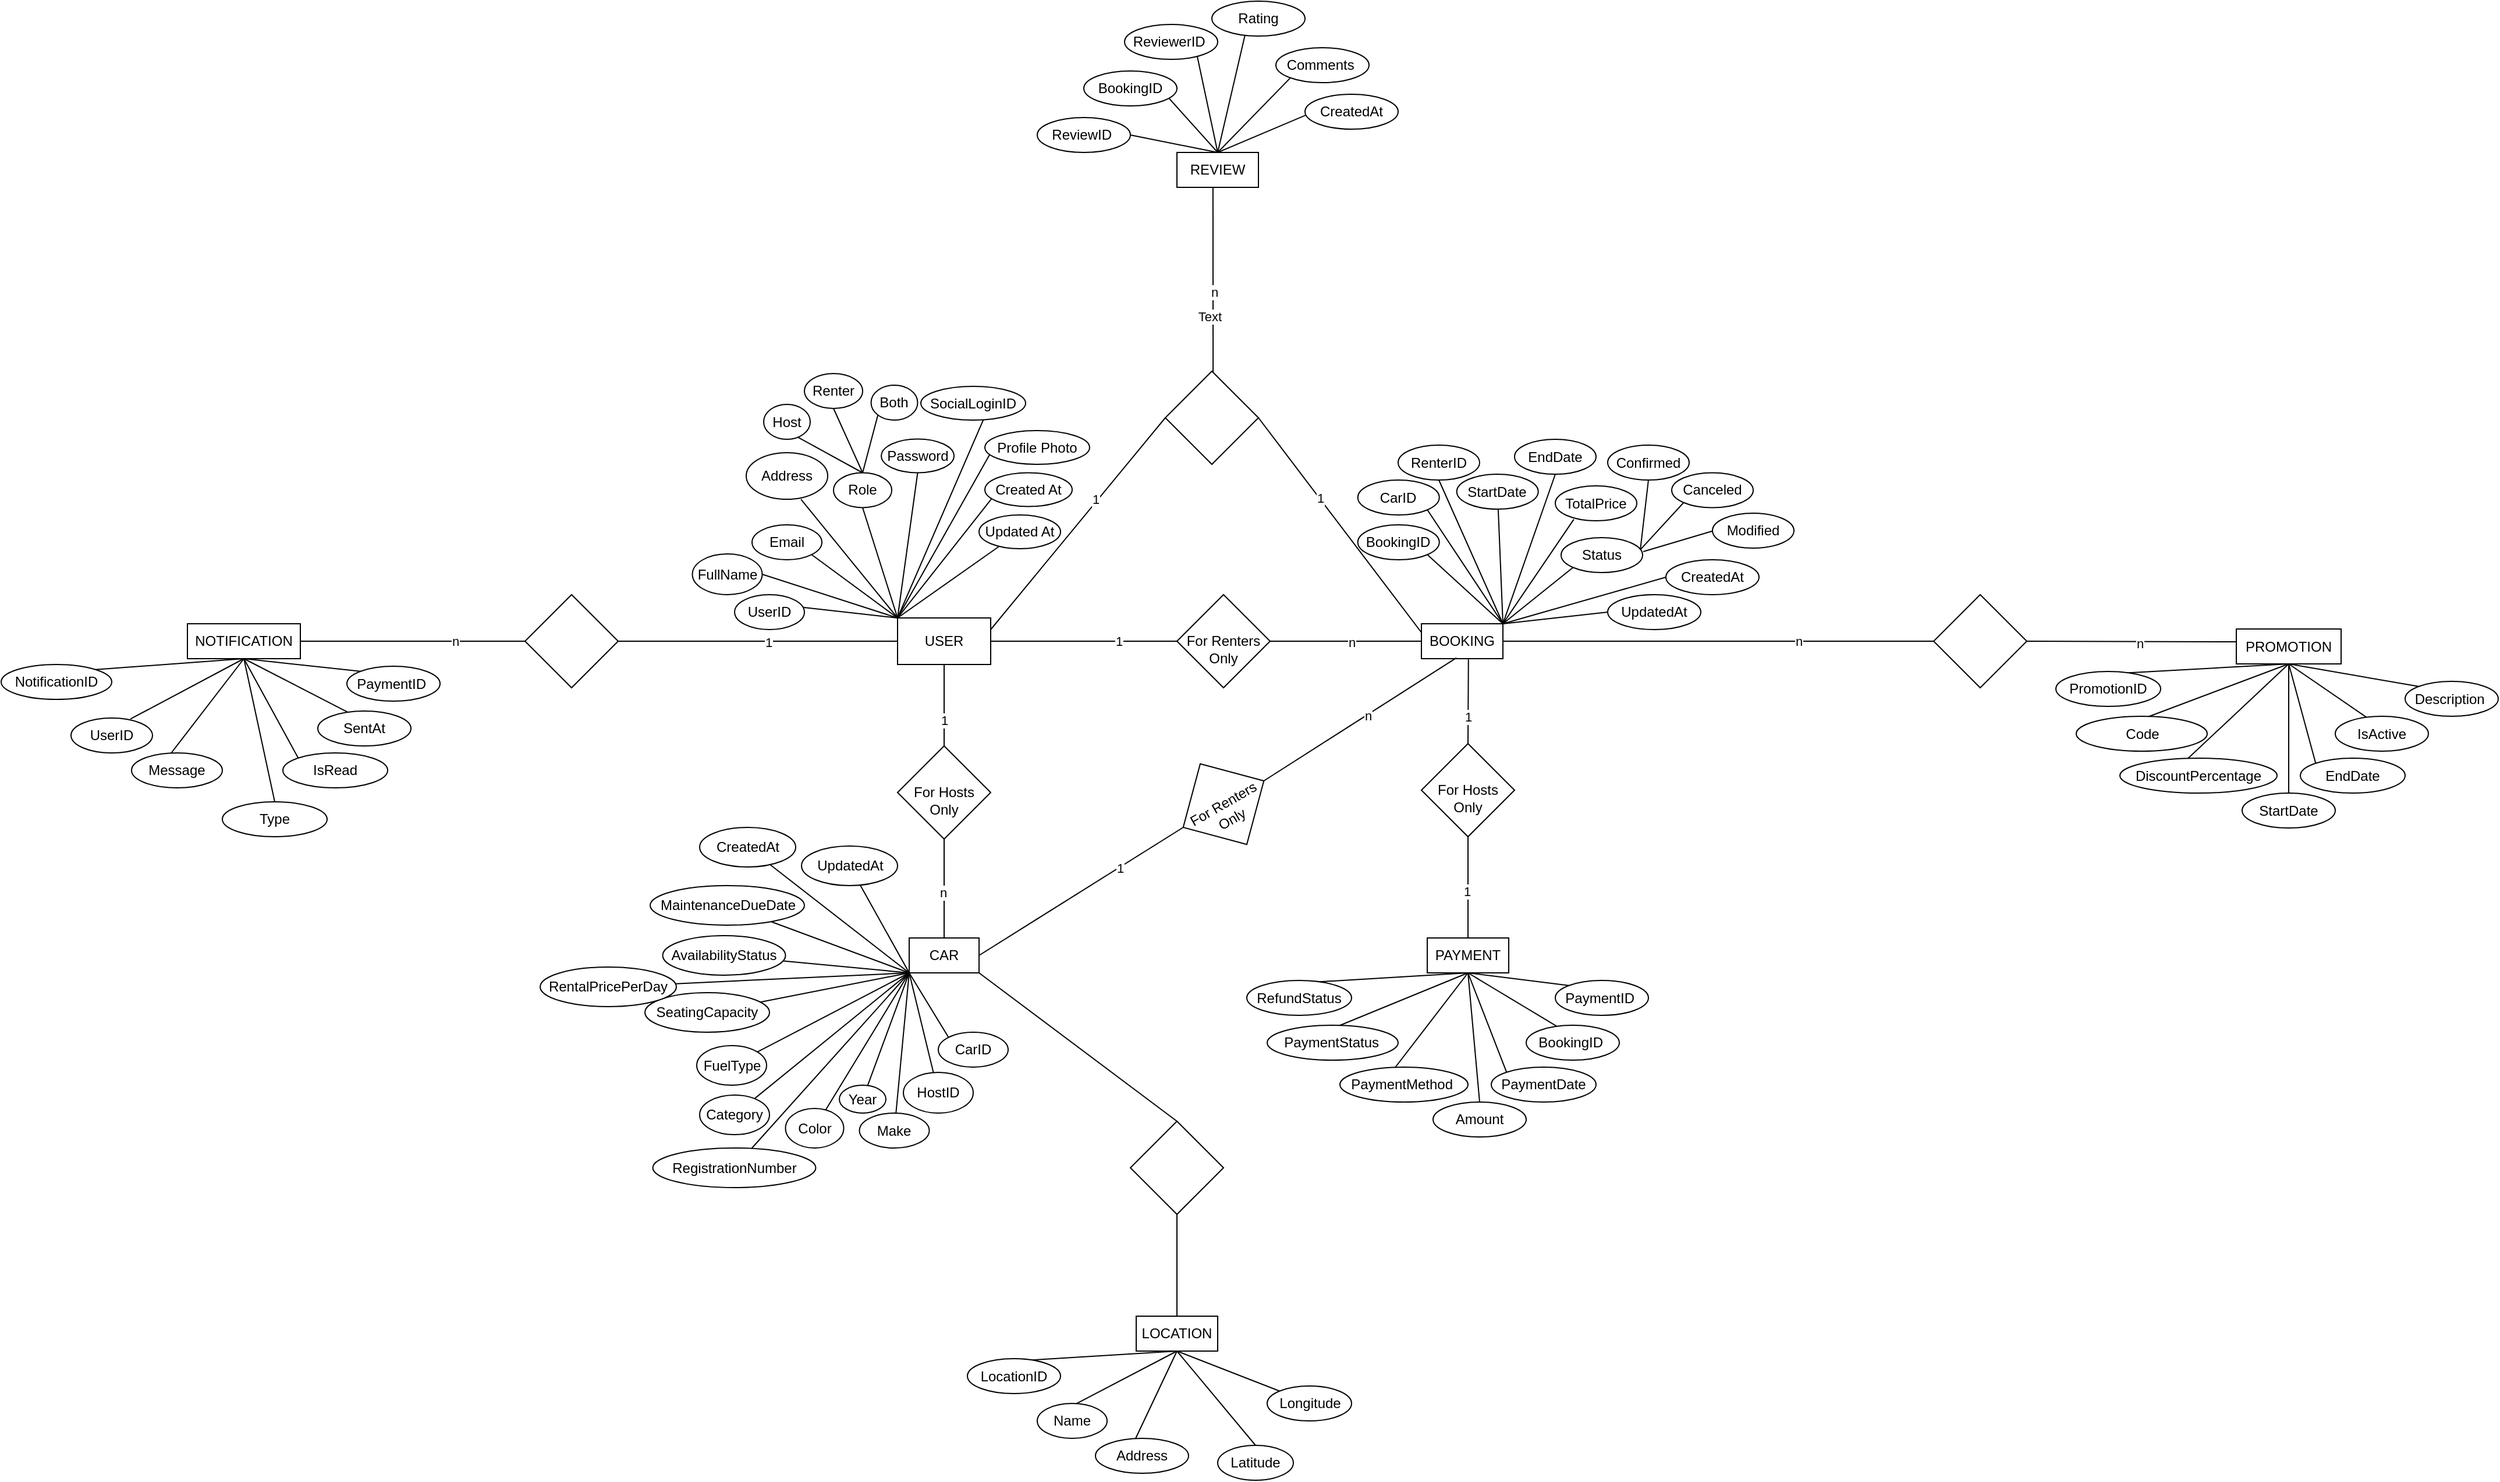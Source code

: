 <mxfile version="26.0.3">
  <diagram name="Page-1" id="eRmt_IbSF0te3_GmRRGh">
    <mxGraphModel dx="1925" dy="1574" grid="1" gridSize="10" guides="1" tooltips="1" connect="1" arrows="1" fold="1" page="1" pageScale="1" pageWidth="850" pageHeight="1100" math="0" shadow="0">
      <root>
        <mxCell id="0" />
        <mxCell id="1" parent="0" />
        <mxCell id="L9DdGGGKMgnVzfjOgFJ2-1" value="USER" style="rounded=0;whiteSpace=wrap;html=1;" parent="1" vertex="1">
          <mxGeometry x="360" y="260" width="80" height="40" as="geometry" />
        </mxCell>
        <mxCell id="L9DdGGGKMgnVzfjOgFJ2-2" value="" style="endArrow=none;html=1;rounded=0;entryX=0.937;entryY=0.354;entryDx=0;entryDy=0;exitX=0;exitY=0;exitDx=0;exitDy=0;entryPerimeter=0;" parent="1" source="L9DdGGGKMgnVzfjOgFJ2-1" target="L9DdGGGKMgnVzfjOgFJ2-6" edge="1">
          <mxGeometry width="50" height="50" relative="1" as="geometry">
            <mxPoint x="370" y="300" as="sourcePoint" />
            <mxPoint x="276.35" y="222" as="targetPoint" />
          </mxGeometry>
        </mxCell>
        <mxCell id="L9DdGGGKMgnVzfjOgFJ2-4" value="" style="endArrow=none;html=1;rounded=0;entryX=1;entryY=0.5;entryDx=0;entryDy=0;exitX=0;exitY=0;exitDx=0;exitDy=0;" parent="1" source="L9DdGGGKMgnVzfjOgFJ2-1" target="L9DdGGGKMgnVzfjOgFJ2-7" edge="1">
          <mxGeometry width="50" height="50" relative="1" as="geometry">
            <mxPoint x="370" y="190" as="sourcePoint" />
            <mxPoint x="314.4" y="194.42" as="targetPoint" />
          </mxGeometry>
        </mxCell>
        <mxCell id="L9DdGGGKMgnVzfjOgFJ2-6" value="UserID" style="ellipse;whiteSpace=wrap;html=1;" parent="1" vertex="1">
          <mxGeometry x="220" y="240" width="60" height="30" as="geometry" />
        </mxCell>
        <mxCell id="L9DdGGGKMgnVzfjOgFJ2-7" value="FullName" style="ellipse;whiteSpace=wrap;html=1;" parent="1" vertex="1">
          <mxGeometry x="183.75" y="205" width="60" height="35" as="geometry" />
        </mxCell>
        <mxCell id="L9DdGGGKMgnVzfjOgFJ2-9" value="" style="endArrow=none;html=1;rounded=0;entryX=1;entryY=1;entryDx=0;entryDy=0;exitX=0;exitY=0;exitDx=0;exitDy=0;" parent="1" source="L9DdGGGKMgnVzfjOgFJ2-1" target="L9DdGGGKMgnVzfjOgFJ2-10" edge="1">
          <mxGeometry width="50" height="50" relative="1" as="geometry">
            <mxPoint x="400" y="220" as="sourcePoint" />
            <mxPoint x="374.4" y="174.42" as="targetPoint" />
          </mxGeometry>
        </mxCell>
        <mxCell id="L9DdGGGKMgnVzfjOgFJ2-10" value="Email" style="ellipse;whiteSpace=wrap;html=1;" parent="1" vertex="1">
          <mxGeometry x="235" y="180" width="60" height="30" as="geometry" />
        </mxCell>
        <mxCell id="L9DdGGGKMgnVzfjOgFJ2-11" value="" style="endArrow=none;html=1;rounded=0;entryX=0.672;entryY=1.001;entryDx=0;entryDy=0;exitX=0;exitY=0;exitDx=0;exitDy=0;entryPerimeter=0;" parent="1" source="L9DdGGGKMgnVzfjOgFJ2-1" target="L9DdGGGKMgnVzfjOgFJ2-12" edge="1">
          <mxGeometry width="50" height="50" relative="1" as="geometry">
            <mxPoint x="460" y="230" as="sourcePoint" />
            <mxPoint x="434.4" y="184.42" as="targetPoint" />
          </mxGeometry>
        </mxCell>
        <mxCell id="L9DdGGGKMgnVzfjOgFJ2-12" value="Address" style="ellipse;whiteSpace=wrap;html=1;" parent="1" vertex="1">
          <mxGeometry x="230" y="118" width="70" height="40" as="geometry" />
        </mxCell>
        <mxCell id="L9DdGGGKMgnVzfjOgFJ2-13" value="" style="endArrow=none;html=1;rounded=0;entryX=0.5;entryY=1;entryDx=0;entryDy=0;exitX=0;exitY=0;exitDx=0;exitDy=0;" parent="1" source="L9DdGGGKMgnVzfjOgFJ2-1" target="L9DdGGGKMgnVzfjOgFJ2-14" edge="1">
          <mxGeometry width="50" height="50" relative="1" as="geometry">
            <mxPoint x="410" y="230" as="sourcePoint" />
            <mxPoint x="504.4" y="174.42" as="targetPoint" />
          </mxGeometry>
        </mxCell>
        <mxCell id="L9DdGGGKMgnVzfjOgFJ2-14" value="Role" style="ellipse;whiteSpace=wrap;html=1;" parent="1" vertex="1">
          <mxGeometry x="305" y="135.25" width="50" height="30" as="geometry" />
        </mxCell>
        <mxCell id="L9DdGGGKMgnVzfjOgFJ2-15" value="" style="endArrow=none;html=1;rounded=0;entryX=0;entryY=1;entryDx=0;entryDy=0;exitX=0.5;exitY=0;exitDx=0;exitDy=0;" parent="1" source="L9DdGGGKMgnVzfjOgFJ2-14" target="L9DdGGGKMgnVzfjOgFJ2-16" edge="1">
          <mxGeometry width="50" height="50" relative="1" as="geometry">
            <mxPoint x="360" y="160" as="sourcePoint" />
            <mxPoint x="454.4" y="104.42" as="targetPoint" />
          </mxGeometry>
        </mxCell>
        <mxCell id="L9DdGGGKMgnVzfjOgFJ2-16" value="Both" style="ellipse;whiteSpace=wrap;html=1;" parent="1" vertex="1">
          <mxGeometry x="337.25" y="60" width="40" height="30" as="geometry" />
        </mxCell>
        <mxCell id="L9DdGGGKMgnVzfjOgFJ2-17" value="" style="endArrow=none;html=1;rounded=0;entryX=0.722;entryY=0.931;entryDx=0;entryDy=0;exitX=0.5;exitY=0;exitDx=0;exitDy=0;entryPerimeter=0;" parent="1" source="L9DdGGGKMgnVzfjOgFJ2-14" target="L9DdGGGKMgnVzfjOgFJ2-18" edge="1">
          <mxGeometry width="50" height="50" relative="1" as="geometry">
            <mxPoint x="340" y="150" as="sourcePoint" />
            <mxPoint x="464.4" y="114.42" as="targetPoint" />
          </mxGeometry>
        </mxCell>
        <mxCell id="L9DdGGGKMgnVzfjOgFJ2-18" value="Host" style="ellipse;whiteSpace=wrap;html=1;" parent="1" vertex="1">
          <mxGeometry x="245" y="76.5" width="40" height="30" as="geometry" />
        </mxCell>
        <mxCell id="L9DdGGGKMgnVzfjOgFJ2-19" value="" style="endArrow=none;html=1;rounded=0;entryX=0.5;entryY=1;entryDx=0;entryDy=0;exitX=0.5;exitY=0;exitDx=0;exitDy=0;" parent="1" source="L9DdGGGKMgnVzfjOgFJ2-14" target="L9DdGGGKMgnVzfjOgFJ2-20" edge="1">
          <mxGeometry width="50" height="50" relative="1" as="geometry">
            <mxPoint x="315" y="140" as="sourcePoint" />
            <mxPoint x="424.4" y="74.42" as="targetPoint" />
          </mxGeometry>
        </mxCell>
        <mxCell id="L9DdGGGKMgnVzfjOgFJ2-20" value="Renter" style="ellipse;whiteSpace=wrap;html=1;" parent="1" vertex="1">
          <mxGeometry x="280" y="50" width="50" height="30" as="geometry" />
        </mxCell>
        <mxCell id="L9DdGGGKMgnVzfjOgFJ2-21" value="" style="endArrow=none;html=1;rounded=0;entryX=0.5;entryY=1;entryDx=0;entryDy=0;exitX=0;exitY=0;exitDx=0;exitDy=0;" parent="1" source="L9DdGGGKMgnVzfjOgFJ2-1" target="L9DdGGGKMgnVzfjOgFJ2-22" edge="1">
          <mxGeometry width="50" height="50" relative="1" as="geometry">
            <mxPoint x="395" y="221" as="sourcePoint" />
            <mxPoint x="559.4" y="155.42" as="targetPoint" />
          </mxGeometry>
        </mxCell>
        <mxCell id="L9DdGGGKMgnVzfjOgFJ2-22" value="Password" style="ellipse;whiteSpace=wrap;html=1;" parent="1" vertex="1">
          <mxGeometry x="346" y="106.25" width="62.5" height="29" as="geometry" />
        </mxCell>
        <mxCell id="L9DdGGGKMgnVzfjOgFJ2-23" value="" style="endArrow=none;html=1;rounded=0;entryX=0.598;entryY=0.98;entryDx=0;entryDy=0;exitX=0;exitY=0;exitDx=0;exitDy=0;entryPerimeter=0;" parent="1" source="L9DdGGGKMgnVzfjOgFJ2-1" target="L9DdGGGKMgnVzfjOgFJ2-24" edge="1">
          <mxGeometry width="50" height="50" relative="1" as="geometry">
            <mxPoint x="375" y="269" as="sourcePoint" />
            <mxPoint x="594.4" y="184.42" as="targetPoint" />
          </mxGeometry>
        </mxCell>
        <mxCell id="L9DdGGGKMgnVzfjOgFJ2-24" value="SocialLoginID" style="ellipse;whiteSpace=wrap;html=1;" parent="1" vertex="1">
          <mxGeometry x="380" y="61" width="90" height="29" as="geometry" />
        </mxCell>
        <mxCell id="L9DdGGGKMgnVzfjOgFJ2-25" value="" style="endArrow=none;html=1;rounded=0;entryX=0.056;entryY=0.655;entryDx=0;entryDy=0;exitX=0;exitY=0;exitDx=0;exitDy=0;entryPerimeter=0;" parent="1" source="L9DdGGGKMgnVzfjOgFJ2-1" target="L9DdGGGKMgnVzfjOgFJ2-26" edge="1">
          <mxGeometry width="50" height="50" relative="1" as="geometry">
            <mxPoint x="345" y="277" as="sourcePoint" />
            <mxPoint x="599.4" y="221.42" as="targetPoint" />
          </mxGeometry>
        </mxCell>
        <mxCell id="L9DdGGGKMgnVzfjOgFJ2-26" value="Profile Photo" style="ellipse;whiteSpace=wrap;html=1;" parent="1" vertex="1">
          <mxGeometry x="435" y="99" width="90" height="29" as="geometry" />
        </mxCell>
        <mxCell id="L9DdGGGKMgnVzfjOgFJ2-27" value="" style="endArrow=none;html=1;rounded=0;entryX=0.086;entryY=0.739;entryDx=0;entryDy=0;exitX=0;exitY=0;exitDx=0;exitDy=0;entryPerimeter=0;" parent="1" source="L9DdGGGKMgnVzfjOgFJ2-1" target="L9DdGGGKMgnVzfjOgFJ2-28" edge="1">
          <mxGeometry width="50" height="50" relative="1" as="geometry">
            <mxPoint x="355" y="250" as="sourcePoint" />
            <mxPoint x="609.4" y="231.42" as="targetPoint" />
          </mxGeometry>
        </mxCell>
        <mxCell id="L9DdGGGKMgnVzfjOgFJ2-28" value="Created At" style="ellipse;whiteSpace=wrap;html=1;" parent="1" vertex="1">
          <mxGeometry x="435" y="135.25" width="75" height="29" as="geometry" />
        </mxCell>
        <mxCell id="L9DdGGGKMgnVzfjOgFJ2-29" value="" style="endArrow=none;html=1;rounded=0;exitX=0;exitY=0;exitDx=0;exitDy=0;" parent="1" source="L9DdGGGKMgnVzfjOgFJ2-1" target="L9DdGGGKMgnVzfjOgFJ2-30" edge="1">
          <mxGeometry width="50" height="50" relative="1" as="geometry">
            <mxPoint x="440" y="380" as="sourcePoint" />
            <mxPoint x="694.4" y="361.42" as="targetPoint" />
          </mxGeometry>
        </mxCell>
        <mxCell id="L9DdGGGKMgnVzfjOgFJ2-30" value="Updated At" style="ellipse;whiteSpace=wrap;html=1;" parent="1" vertex="1">
          <mxGeometry x="430" y="171.5" width="70" height="29" as="geometry" />
        </mxCell>
        <mxCell id="L9DdGGGKMgnVzfjOgFJ2-31" value="" style="endArrow=none;html=1;rounded=0;entryX=0.5;entryY=1;entryDx=0;entryDy=0;exitX=0.5;exitY=0;exitDx=0;exitDy=0;" parent="1" source="L9DdGGGKMgnVzfjOgFJ2-41" target="L9DdGGGKMgnVzfjOgFJ2-1" edge="1">
          <mxGeometry width="50" height="50" relative="1" as="geometry">
            <mxPoint x="400" y="360" as="sourcePoint" />
            <mxPoint x="396" y="350" as="targetPoint" />
          </mxGeometry>
        </mxCell>
        <mxCell id="L9DdGGGKMgnVzfjOgFJ2-43" value="1" style="edgeLabel;html=1;align=center;verticalAlign=middle;resizable=0;points=[];" parent="L9DdGGGKMgnVzfjOgFJ2-31" vertex="1" connectable="0">
          <mxGeometry x="-0.371" relative="1" as="geometry">
            <mxPoint as="offset" />
          </mxGeometry>
        </mxCell>
        <mxCell id="L9DdGGGKMgnVzfjOgFJ2-32" value="CAR" style="rounded=0;whiteSpace=wrap;html=1;" parent="1" vertex="1">
          <mxGeometry x="370" y="535" width="60" height="30" as="geometry" />
        </mxCell>
        <mxCell id="L9DdGGGKMgnVzfjOgFJ2-33" value="" style="endArrow=none;html=1;rounded=0;entryX=0;entryY=0;entryDx=0;entryDy=0;exitX=0;exitY=1;exitDx=0;exitDy=0;" parent="1" source="L9DdGGGKMgnVzfjOgFJ2-32" target="L9DdGGGKMgnVzfjOgFJ2-35" edge="1">
          <mxGeometry width="50" height="50" relative="1" as="geometry">
            <mxPoint x="365" y="630" as="sourcePoint" />
            <mxPoint x="281.35" y="592" as="targetPoint" />
          </mxGeometry>
        </mxCell>
        <mxCell id="L9DdGGGKMgnVzfjOgFJ2-34" value="" style="endArrow=none;html=1;rounded=0;exitX=0;exitY=1;exitDx=0;exitDy=0;" parent="1" source="L9DdGGGKMgnVzfjOgFJ2-32" target="L9DdGGGKMgnVzfjOgFJ2-36" edge="1">
          <mxGeometry width="50" height="50" relative="1" as="geometry">
            <mxPoint x="365" y="570" as="sourcePoint" />
            <mxPoint x="319.4" y="564.42" as="targetPoint" />
          </mxGeometry>
        </mxCell>
        <mxCell id="L9DdGGGKMgnVzfjOgFJ2-35" value="CarID " style="ellipse;whiteSpace=wrap;html=1;" parent="1" vertex="1">
          <mxGeometry x="395" y="616" width="60" height="30" as="geometry" />
        </mxCell>
        <mxCell id="L9DdGGGKMgnVzfjOgFJ2-36" value="HostID " style="ellipse;whiteSpace=wrap;html=1;" parent="1" vertex="1">
          <mxGeometry x="365" y="650.5" width="60" height="35" as="geometry" />
        </mxCell>
        <mxCell id="L9DdGGGKMgnVzfjOgFJ2-37" value="" style="endArrow=none;html=1;rounded=0;exitX=0;exitY=1;exitDx=0;exitDy=0;" parent="1" source="L9DdGGGKMgnVzfjOgFJ2-32" target="L9DdGGGKMgnVzfjOgFJ2-38" edge="1">
          <mxGeometry width="50" height="50" relative="1" as="geometry">
            <mxPoint x="365" y="630" as="sourcePoint" />
            <mxPoint x="379.4" y="544.42" as="targetPoint" />
          </mxGeometry>
        </mxCell>
        <mxCell id="L9DdGGGKMgnVzfjOgFJ2-38" value="Make" style="ellipse;whiteSpace=wrap;html=1;" parent="1" vertex="1">
          <mxGeometry x="327.25" y="685.5" width="60" height="30" as="geometry" />
        </mxCell>
        <mxCell id="L9DdGGGKMgnVzfjOgFJ2-39" value="" style="endArrow=none;html=1;rounded=0;exitX=0;exitY=1;exitDx=0;exitDy=0;" parent="1" source="L9DdGGGKMgnVzfjOgFJ2-32" target="L9DdGGGKMgnVzfjOgFJ2-40" edge="1">
          <mxGeometry width="50" height="50" relative="1" as="geometry">
            <mxPoint x="365" y="630" as="sourcePoint" />
            <mxPoint x="439.4" y="554.42" as="targetPoint" />
          </mxGeometry>
        </mxCell>
        <mxCell id="L9DdGGGKMgnVzfjOgFJ2-40" value="Year" style="ellipse;whiteSpace=wrap;html=1;" parent="1" vertex="1">
          <mxGeometry x="310" y="661.5" width="40" height="24" as="geometry" />
        </mxCell>
        <mxCell id="L9DdGGGKMgnVzfjOgFJ2-41" value="&lt;div&gt;&lt;br&gt;&lt;/div&gt;For Hosts&lt;div&gt;Only&lt;/div&gt;" style="rhombus;whiteSpace=wrap;html=1;" parent="1" vertex="1">
          <mxGeometry x="360" y="370" width="80" height="80" as="geometry" />
        </mxCell>
        <mxCell id="L9DdGGGKMgnVzfjOgFJ2-42" value="" style="endArrow=none;html=1;rounded=0;entryX=0.5;entryY=1;entryDx=0;entryDy=0;exitX=0.5;exitY=0;exitDx=0;exitDy=0;" parent="1" source="L9DdGGGKMgnVzfjOgFJ2-32" target="L9DdGGGKMgnVzfjOgFJ2-41" edge="1">
          <mxGeometry width="50" height="50" relative="1" as="geometry">
            <mxPoint x="399.58" y="557" as="sourcePoint" />
            <mxPoint x="399.58" y="487" as="targetPoint" />
          </mxGeometry>
        </mxCell>
        <mxCell id="L9DdGGGKMgnVzfjOgFJ2-44" value="n" style="edgeLabel;html=1;align=center;verticalAlign=middle;resizable=0;points=[];" parent="L9DdGGGKMgnVzfjOgFJ2-42" vertex="1" connectable="0">
          <mxGeometry x="-0.071" y="1" relative="1" as="geometry">
            <mxPoint as="offset" />
          </mxGeometry>
        </mxCell>
        <mxCell id="L9DdGGGKMgnVzfjOgFJ2-45" value="" style="endArrow=none;html=1;rounded=0;exitX=0;exitY=1;exitDx=0;exitDy=0;" parent="1" source="L9DdGGGKMgnVzfjOgFJ2-32" target="L9DdGGGKMgnVzfjOgFJ2-46" edge="1">
          <mxGeometry width="50" height="50" relative="1" as="geometry">
            <mxPoint x="380" y="575" as="sourcePoint" />
            <mxPoint x="449.4" y="564.42" as="targetPoint" />
          </mxGeometry>
        </mxCell>
        <mxCell id="L9DdGGGKMgnVzfjOgFJ2-46" value="Category " style="ellipse;whiteSpace=wrap;html=1;" parent="1" vertex="1">
          <mxGeometry x="190" y="670" width="60" height="34" as="geometry" />
        </mxCell>
        <mxCell id="L9DdGGGKMgnVzfjOgFJ2-47" value="" style="endArrow=none;html=1;rounded=0;exitX=0;exitY=1;exitDx=0;exitDy=0;" parent="1" source="L9DdGGGKMgnVzfjOgFJ2-32" target="L9DdGGGKMgnVzfjOgFJ2-48" edge="1">
          <mxGeometry width="50" height="50" relative="1" as="geometry">
            <mxPoint x="390" y="585" as="sourcePoint" />
            <mxPoint x="459.4" y="574.42" as="targetPoint" />
          </mxGeometry>
        </mxCell>
        <mxCell id="L9DdGGGKMgnVzfjOgFJ2-48" value="Color" style="ellipse;whiteSpace=wrap;html=1;" parent="1" vertex="1">
          <mxGeometry x="263.75" y="681.5" width="50" height="34" as="geometry" />
        </mxCell>
        <mxCell id="L9DdGGGKMgnVzfjOgFJ2-49" value="" style="endArrow=none;html=1;rounded=0;exitX=0;exitY=1;exitDx=0;exitDy=0;" parent="1" source="L9DdGGGKMgnVzfjOgFJ2-32" target="L9DdGGGKMgnVzfjOgFJ2-50" edge="1">
          <mxGeometry width="50" height="50" relative="1" as="geometry">
            <mxPoint x="317" y="493" as="sourcePoint" />
            <mxPoint x="386.4" y="482.42" as="targetPoint" />
          </mxGeometry>
        </mxCell>
        <mxCell id="L9DdGGGKMgnVzfjOgFJ2-50" value="RegistrationNumber" style="ellipse;whiteSpace=wrap;html=1;" parent="1" vertex="1">
          <mxGeometry x="149.75" y="715.5" width="140" height="34" as="geometry" />
        </mxCell>
        <mxCell id="L9DdGGGKMgnVzfjOgFJ2-51" value="" style="endArrow=none;html=1;rounded=0;exitX=0;exitY=1;exitDx=0;exitDy=0;" parent="1" source="L9DdGGGKMgnVzfjOgFJ2-32" target="L9DdGGGKMgnVzfjOgFJ2-52" edge="1">
          <mxGeometry width="50" height="50" relative="1" as="geometry">
            <mxPoint x="370" y="561" as="sourcePoint" />
            <mxPoint x="506.4" y="530.42" as="targetPoint" />
          </mxGeometry>
        </mxCell>
        <mxCell id="L9DdGGGKMgnVzfjOgFJ2-52" value="FuelType  " style="ellipse;whiteSpace=wrap;html=1;" parent="1" vertex="1">
          <mxGeometry x="187.5" y="627.5" width="60" height="34" as="geometry" />
        </mxCell>
        <mxCell id="L9DdGGGKMgnVzfjOgFJ2-53" value="" style="endArrow=none;html=1;rounded=0;exitX=0;exitY=1;exitDx=0;exitDy=0;" parent="1" source="L9DdGGGKMgnVzfjOgFJ2-32" target="L9DdGGGKMgnVzfjOgFJ2-54" edge="1">
          <mxGeometry width="50" height="50" relative="1" as="geometry">
            <mxPoint x="346" y="484" as="sourcePoint" />
            <mxPoint x="425.4" y="483.42" as="targetPoint" />
          </mxGeometry>
        </mxCell>
        <mxCell id="L9DdGGGKMgnVzfjOgFJ2-54" value="SeatingCapacity " style="ellipse;whiteSpace=wrap;html=1;" parent="1" vertex="1">
          <mxGeometry x="143" y="582" width="107" height="34" as="geometry" />
        </mxCell>
        <mxCell id="L9DdGGGKMgnVzfjOgFJ2-55" value="" style="endArrow=none;html=1;rounded=0;exitX=0;exitY=1;exitDx=0;exitDy=0;" parent="1" source="L9DdGGGKMgnVzfjOgFJ2-32" target="L9DdGGGKMgnVzfjOgFJ2-56" edge="1">
          <mxGeometry width="50" height="50" relative="1" as="geometry">
            <mxPoint x="346" y="450" as="sourcePoint" />
            <mxPoint x="425.4" y="449.42" as="targetPoint" />
          </mxGeometry>
        </mxCell>
        <mxCell id="L9DdGGGKMgnVzfjOgFJ2-56" value="RentalPricePerDay " style="ellipse;whiteSpace=wrap;html=1;" parent="1" vertex="1">
          <mxGeometry x="53" y="560" width="117" height="34" as="geometry" />
        </mxCell>
        <mxCell id="L9DdGGGKMgnVzfjOgFJ2-57" value="" style="endArrow=none;html=1;rounded=0;exitX=0;exitY=1;exitDx=0;exitDy=0;" parent="1" source="L9DdGGGKMgnVzfjOgFJ2-32" target="L9DdGGGKMgnVzfjOgFJ2-58" edge="1">
          <mxGeometry width="50" height="50" relative="1" as="geometry">
            <mxPoint x="429.5" y="618.0" as="sourcePoint" />
            <mxPoint x="539.9" y="462.42" as="targetPoint" />
          </mxGeometry>
        </mxCell>
        <mxCell id="L9DdGGGKMgnVzfjOgFJ2-58" value="AvailabilityStatus  " style="ellipse;whiteSpace=wrap;html=1;" parent="1" vertex="1">
          <mxGeometry x="158.25" y="533" width="105.5" height="34" as="geometry" />
        </mxCell>
        <mxCell id="L9DdGGGKMgnVzfjOgFJ2-59" value="" style="endArrow=none;html=1;rounded=0;exitX=0;exitY=1;exitDx=0;exitDy=0;" parent="1" source="L9DdGGGKMgnVzfjOgFJ2-32" target="L9DdGGGKMgnVzfjOgFJ2-60" edge="1">
          <mxGeometry width="50" height="50" relative="1" as="geometry">
            <mxPoint x="497" y="602.0" as="sourcePoint" />
            <mxPoint x="645.4" y="463.42" as="targetPoint" />
          </mxGeometry>
        </mxCell>
        <mxCell id="L9DdGGGKMgnVzfjOgFJ2-60" value="MaintenanceDueDate   " style="ellipse;whiteSpace=wrap;html=1;" parent="1" vertex="1">
          <mxGeometry x="147.5" y="490" width="132.5" height="34" as="geometry" />
        </mxCell>
        <mxCell id="L9DdGGGKMgnVzfjOgFJ2-61" value="" style="endArrow=none;html=1;rounded=0;exitX=0;exitY=1;exitDx=0;exitDy=0;" parent="1" source="L9DdGGGKMgnVzfjOgFJ2-32" target="L9DdGGGKMgnVzfjOgFJ2-62" edge="1">
          <mxGeometry width="50" height="50" relative="1" as="geometry">
            <mxPoint x="420" y="510" as="sourcePoint" />
            <mxPoint x="589.9" y="407.42" as="targetPoint" />
          </mxGeometry>
        </mxCell>
        <mxCell id="L9DdGGGKMgnVzfjOgFJ2-62" value="CreatedAt  " style="ellipse;whiteSpace=wrap;html=1;" parent="1" vertex="1">
          <mxGeometry x="190" y="440" width="82.5" height="34" as="geometry" />
        </mxCell>
        <mxCell id="L9DdGGGKMgnVzfjOgFJ2-63" value="" style="endArrow=none;html=1;rounded=0;exitX=0;exitY=1;exitDx=0;exitDy=0;" parent="1" source="L9DdGGGKMgnVzfjOgFJ2-32" target="L9DdGGGKMgnVzfjOgFJ2-64" edge="1">
          <mxGeometry width="50" height="50" relative="1" as="geometry">
            <mxPoint x="438.5" y="599" as="sourcePoint" />
            <mxPoint x="658.4" y="441.42" as="targetPoint" />
          </mxGeometry>
        </mxCell>
        <mxCell id="L9DdGGGKMgnVzfjOgFJ2-64" value="UpdatedAt  " style="ellipse;whiteSpace=wrap;html=1;" parent="1" vertex="1">
          <mxGeometry x="277.5" y="456" width="82.5" height="34" as="geometry" />
        </mxCell>
        <mxCell id="L9DdGGGKMgnVzfjOgFJ2-65" value="" style="endArrow=none;html=1;rounded=0;entryX=1;entryY=0.5;entryDx=0;entryDy=0;exitX=0;exitY=0.5;exitDx=0;exitDy=0;" parent="1" source="L9DdGGGKMgnVzfjOgFJ2-68" target="L9DdGGGKMgnVzfjOgFJ2-1" edge="1">
          <mxGeometry width="50" height="50" relative="1" as="geometry">
            <mxPoint x="650" y="328" as="sourcePoint" />
            <mxPoint x="650" y="268" as="targetPoint" />
          </mxGeometry>
        </mxCell>
        <mxCell id="L9DdGGGKMgnVzfjOgFJ2-66" value="1" style="edgeLabel;html=1;align=center;verticalAlign=middle;resizable=0;points=[];" parent="L9DdGGGKMgnVzfjOgFJ2-65" vertex="1" connectable="0">
          <mxGeometry x="-0.371" relative="1" as="geometry">
            <mxPoint as="offset" />
          </mxGeometry>
        </mxCell>
        <mxCell id="L9DdGGGKMgnVzfjOgFJ2-67" value="BOOKING" style="rounded=0;whiteSpace=wrap;html=1;" parent="1" vertex="1">
          <mxGeometry x="810" y="265" width="70" height="30" as="geometry" />
        </mxCell>
        <mxCell id="L9DdGGGKMgnVzfjOgFJ2-68" value="&lt;div&gt;&lt;br&gt;&lt;/div&gt;For Renters&lt;div&gt;Only&lt;/div&gt;" style="rhombus;whiteSpace=wrap;html=1;" parent="1" vertex="1">
          <mxGeometry x="600" y="240" width="80" height="80" as="geometry" />
        </mxCell>
        <mxCell id="L9DdGGGKMgnVzfjOgFJ2-69" value="" style="endArrow=none;html=1;rounded=0;entryX=1;entryY=0.5;entryDx=0;entryDy=0;exitX=0;exitY=0.5;exitDx=0;exitDy=0;" parent="1" source="L9DdGGGKMgnVzfjOgFJ2-67" target="L9DdGGGKMgnVzfjOgFJ2-68" edge="1">
          <mxGeometry width="50" height="50" relative="1" as="geometry">
            <mxPoint x="649.58" y="525" as="sourcePoint" />
            <mxPoint x="649.58" y="455" as="targetPoint" />
          </mxGeometry>
        </mxCell>
        <mxCell id="L9DdGGGKMgnVzfjOgFJ2-70" value="n" style="edgeLabel;html=1;align=center;verticalAlign=middle;resizable=0;points=[];" parent="L9DdGGGKMgnVzfjOgFJ2-69" vertex="1" connectable="0">
          <mxGeometry x="-0.071" y="1" relative="1" as="geometry">
            <mxPoint as="offset" />
          </mxGeometry>
        </mxCell>
        <mxCell id="L9DdGGGKMgnVzfjOgFJ2-72" value="" style="endArrow=none;html=1;rounded=0;entryX=1;entryY=1;entryDx=0;entryDy=0;exitX=1;exitY=0;exitDx=0;exitDy=0;" parent="1" source="L9DdGGGKMgnVzfjOgFJ2-67" target="L9DdGGGKMgnVzfjOgFJ2-73" edge="1">
          <mxGeometry width="50" height="50" relative="1" as="geometry">
            <mxPoint x="840" y="332" as="sourcePoint" />
            <mxPoint x="826.35" y="179" as="targetPoint" />
          </mxGeometry>
        </mxCell>
        <mxCell id="L9DdGGGKMgnVzfjOgFJ2-73" value="BookingID  " style="ellipse;whiteSpace=wrap;html=1;" parent="1" vertex="1">
          <mxGeometry x="755.36" y="180" width="70" height="30" as="geometry" />
        </mxCell>
        <mxCell id="L9DdGGGKMgnVzfjOgFJ2-74" value="" style="endArrow=none;html=1;rounded=0;entryX=1;entryY=1;entryDx=0;entryDy=0;exitX=1;exitY=0;exitDx=0;exitDy=0;" parent="1" source="L9DdGGGKMgnVzfjOgFJ2-67" target="L9DdGGGKMgnVzfjOgFJ2-75" edge="1">
          <mxGeometry width="50" height="50" relative="1" as="geometry">
            <mxPoint x="1010" y="192" as="sourcePoint" />
            <mxPoint x="956.35" y="106" as="targetPoint" />
            <Array as="points" />
          </mxGeometry>
        </mxCell>
        <mxCell id="L9DdGGGKMgnVzfjOgFJ2-75" value="CarID  " style="ellipse;whiteSpace=wrap;html=1;" parent="1" vertex="1">
          <mxGeometry x="755.36" y="141.5" width="70" height="30" as="geometry" />
        </mxCell>
        <mxCell id="L9DdGGGKMgnVzfjOgFJ2-76" value="" style="endArrow=none;html=1;rounded=0;entryX=0.5;entryY=1;entryDx=0;entryDy=0;exitX=1;exitY=0;exitDx=0;exitDy=0;" parent="1" source="L9DdGGGKMgnVzfjOgFJ2-67" target="L9DdGGGKMgnVzfjOgFJ2-77" edge="1">
          <mxGeometry width="50" height="50" relative="1" as="geometry">
            <mxPoint x="880" y="260" as="sourcePoint" />
            <mxPoint x="956.35" y="14" as="targetPoint" />
          </mxGeometry>
        </mxCell>
        <mxCell id="L9DdGGGKMgnVzfjOgFJ2-77" value="EndDate " style="ellipse;whiteSpace=wrap;html=1;" parent="1" vertex="1">
          <mxGeometry x="890" y="106.5" width="70" height="30" as="geometry" />
        </mxCell>
        <mxCell id="L9DdGGGKMgnVzfjOgFJ2-78" value="" style="endArrow=none;html=1;rounded=0;exitX=1;exitY=0;exitDx=0;exitDy=0;" parent="1" source="L9DdGGGKMgnVzfjOgFJ2-67" target="L9DdGGGKMgnVzfjOgFJ2-79" edge="1">
          <mxGeometry width="50" height="50" relative="1" as="geometry">
            <mxPoint x="930" y="116.5" as="sourcePoint" />
            <mxPoint x="876.35" y="30.5" as="targetPoint" />
          </mxGeometry>
        </mxCell>
        <mxCell id="L9DdGGGKMgnVzfjOgFJ2-79" value="StartDate " style="ellipse;whiteSpace=wrap;html=1;" parent="1" vertex="1">
          <mxGeometry x="840.36" y="136.5" width="70" height="30" as="geometry" />
        </mxCell>
        <mxCell id="L9DdGGGKMgnVzfjOgFJ2-80" value="" style="endArrow=none;html=1;rounded=0;entryX=0.5;entryY=1;entryDx=0;entryDy=0;exitX=1;exitY=0;exitDx=0;exitDy=0;" parent="1" source="L9DdGGGKMgnVzfjOgFJ2-67" target="L9DdGGGKMgnVzfjOgFJ2-81" edge="1">
          <mxGeometry width="50" height="50" relative="1" as="geometry">
            <mxPoint x="840" y="140" as="sourcePoint" />
            <mxPoint x="786.35" y="54" as="targetPoint" />
          </mxGeometry>
        </mxCell>
        <mxCell id="L9DdGGGKMgnVzfjOgFJ2-81" value="RenterID  " style="ellipse;whiteSpace=wrap;html=1;" parent="1" vertex="1">
          <mxGeometry x="790" y="111.5" width="70" height="30" as="geometry" />
        </mxCell>
        <mxCell id="L9DdGGGKMgnVzfjOgFJ2-82" value="" style="endArrow=none;html=1;rounded=0;entryX=0.227;entryY=0.961;entryDx=0;entryDy=0;exitX=1;exitY=0;exitDx=0;exitDy=0;entryPerimeter=0;" parent="1" source="L9DdGGGKMgnVzfjOgFJ2-67" target="L9DdGGGKMgnVzfjOgFJ2-83" edge="1">
          <mxGeometry width="50" height="50" relative="1" as="geometry">
            <mxPoint x="880" y="260" as="sourcePoint" />
            <mxPoint x="1006.35" y="50.5" as="targetPoint" />
          </mxGeometry>
        </mxCell>
        <mxCell id="L9DdGGGKMgnVzfjOgFJ2-83" value="TotalPrice " style="ellipse;whiteSpace=wrap;html=1;" parent="1" vertex="1">
          <mxGeometry x="925" y="146.5" width="70" height="30" as="geometry" />
        </mxCell>
        <mxCell id="L9DdGGGKMgnVzfjOgFJ2-84" value="" style="endArrow=none;html=1;rounded=0;entryX=0;entryY=1;entryDx=0;entryDy=0;exitX=1;exitY=0;exitDx=0;exitDy=0;" parent="1" source="L9DdGGGKMgnVzfjOgFJ2-67" target="L9DdGGGKMgnVzfjOgFJ2-85" edge="1">
          <mxGeometry width="50" height="50" relative="1" as="geometry">
            <mxPoint x="920" y="300" as="sourcePoint" />
            <mxPoint x="1046.35" y="85.5" as="targetPoint" />
          </mxGeometry>
        </mxCell>
        <mxCell id="L9DdGGGKMgnVzfjOgFJ2-85" value="Status  " style="ellipse;whiteSpace=wrap;html=1;" parent="1" vertex="1">
          <mxGeometry x="930" y="191" width="70" height="30" as="geometry" />
        </mxCell>
        <mxCell id="L9DdGGGKMgnVzfjOgFJ2-86" value="" style="endArrow=none;html=1;rounded=0;entryX=0;entryY=0.5;entryDx=0;entryDy=0;exitX=1;exitY=0;exitDx=0;exitDy=0;" parent="1" source="L9DdGGGKMgnVzfjOgFJ2-67" target="L9DdGGGKMgnVzfjOgFJ2-87" edge="1">
          <mxGeometry width="50" height="50" relative="1" as="geometry">
            <mxPoint x="930" y="365.5" as="sourcePoint" />
            <mxPoint x="1056.35" y="151" as="targetPoint" />
          </mxGeometry>
        </mxCell>
        <mxCell id="L9DdGGGKMgnVzfjOgFJ2-87" value="CreatedAt " style="ellipse;whiteSpace=wrap;html=1;" parent="1" vertex="1">
          <mxGeometry x="1020" y="210" width="80" height="30" as="geometry" />
        </mxCell>
        <mxCell id="L9DdGGGKMgnVzfjOgFJ2-89" value="" style="endArrow=none;html=1;rounded=0;entryX=0;entryY=0.5;entryDx=0;entryDy=0;exitX=1;exitY=0;exitDx=0;exitDy=0;" parent="1" source="L9DdGGGKMgnVzfjOgFJ2-67" target="L9DdGGGKMgnVzfjOgFJ2-90" edge="1">
          <mxGeometry width="50" height="50" relative="1" as="geometry">
            <mxPoint x="880" y="270" as="sourcePoint" />
            <mxPoint x="1056.35" y="191" as="targetPoint" />
          </mxGeometry>
        </mxCell>
        <mxCell id="L9DdGGGKMgnVzfjOgFJ2-90" value="UpdatedAt " style="ellipse;whiteSpace=wrap;html=1;" parent="1" vertex="1">
          <mxGeometry x="970" y="240" width="80" height="30" as="geometry" />
        </mxCell>
        <mxCell id="L9DdGGGKMgnVzfjOgFJ2-93" value="" style="endArrow=none;html=1;rounded=0;entryX=0.5;entryY=1;entryDx=0;entryDy=0;exitX=0.973;exitY=0.326;exitDx=0;exitDy=0;exitPerimeter=0;" parent="1" source="L9DdGGGKMgnVzfjOgFJ2-85" target="L9DdGGGKMgnVzfjOgFJ2-94" edge="1">
          <mxGeometry width="50" height="50" relative="1" as="geometry">
            <mxPoint x="1020" y="192.5" as="sourcePoint" />
            <mxPoint x="1156.35" y="33" as="targetPoint" />
          </mxGeometry>
        </mxCell>
        <mxCell id="L9DdGGGKMgnVzfjOgFJ2-94" value="Confirmed  " style="ellipse;whiteSpace=wrap;html=1;" parent="1" vertex="1">
          <mxGeometry x="970" y="111.5" width="70" height="30" as="geometry" />
        </mxCell>
        <mxCell id="L9DdGGGKMgnVzfjOgFJ2-95" value="" style="endArrow=none;html=1;rounded=0;entryX=0;entryY=1;entryDx=0;entryDy=0;exitX=0.971;exitY=0.348;exitDx=0;exitDy=0;exitPerimeter=0;" parent="1" source="L9DdGGGKMgnVzfjOgFJ2-85" target="L9DdGGGKMgnVzfjOgFJ2-96" edge="1">
          <mxGeometry width="50" height="50" relative="1" as="geometry">
            <mxPoint x="1020" y="224.75" as="sourcePoint" />
            <mxPoint x="1167.35" y="70.75" as="targetPoint" />
          </mxGeometry>
        </mxCell>
        <mxCell id="L9DdGGGKMgnVzfjOgFJ2-96" value="Canceled  " style="ellipse;whiteSpace=wrap;html=1;" parent="1" vertex="1">
          <mxGeometry x="1025" y="135.25" width="70" height="30" as="geometry" />
        </mxCell>
        <mxCell id="L9DdGGGKMgnVzfjOgFJ2-97" value="" style="endArrow=none;html=1;rounded=0;entryX=0.035;entryY=0.487;entryDx=0;entryDy=0;exitX=1.008;exitY=0.4;exitDx=0;exitDy=0;exitPerimeter=0;entryPerimeter=0;" parent="1" source="L9DdGGGKMgnVzfjOgFJ2-85" target="L9DdGGGKMgnVzfjOgFJ2-98" edge="1">
          <mxGeometry width="50" height="50" relative="1" as="geometry">
            <mxPoint x="1010" y="226" as="sourcePoint" />
            <mxPoint x="1169.35" y="106.75" as="targetPoint" />
          </mxGeometry>
        </mxCell>
        <mxCell id="L9DdGGGKMgnVzfjOgFJ2-98" value="Modified  " style="ellipse;whiteSpace=wrap;html=1;" parent="1" vertex="1">
          <mxGeometry x="1060" y="170" width="70" height="30" as="geometry" />
        </mxCell>
        <mxCell id="L9DdGGGKMgnVzfjOgFJ2-99" value="" style="endArrow=none;html=1;rounded=0;entryX=1;entryY=0.5;entryDx=0;entryDy=0;exitX=0;exitY=0.5;exitDx=0;exitDy=0;" parent="1" source="L9DdGGGKMgnVzfjOgFJ2-101" target="L9DdGGGKMgnVzfjOgFJ2-32" edge="1">
          <mxGeometry width="50" height="50" relative="1" as="geometry">
            <mxPoint x="680" y="521" as="sourcePoint" />
            <mxPoint x="470" y="473" as="targetPoint" />
          </mxGeometry>
        </mxCell>
        <mxCell id="L9DdGGGKMgnVzfjOgFJ2-100" value="1" style="edgeLabel;html=1;align=center;verticalAlign=middle;resizable=0;points=[];" parent="L9DdGGGKMgnVzfjOgFJ2-99" vertex="1" connectable="0">
          <mxGeometry x="-0.371" relative="1" as="geometry">
            <mxPoint as="offset" />
          </mxGeometry>
        </mxCell>
        <mxCell id="L9DdGGGKMgnVzfjOgFJ2-101" value="&lt;div&gt;&lt;br&gt;&lt;/div&gt;For Renters&lt;div&gt;Only&lt;/div&gt;" style="rhombus;whiteSpace=wrap;html=1;rotation=-30;" parent="1" vertex="1">
          <mxGeometry x="600" y="380" width="80" height="80" as="geometry" />
        </mxCell>
        <mxCell id="L9DdGGGKMgnVzfjOgFJ2-102" value="" style="endArrow=none;html=1;rounded=0;entryX=1;entryY=0.5;entryDx=0;entryDy=0;exitX=0.429;exitY=0.977;exitDx=0;exitDy=0;exitPerimeter=0;" parent="1" source="L9DdGGGKMgnVzfjOgFJ2-67" target="L9DdGGGKMgnVzfjOgFJ2-101" edge="1">
          <mxGeometry width="50" height="50" relative="1" as="geometry">
            <mxPoint x="840" y="473" as="sourcePoint" />
            <mxPoint x="679.58" y="648" as="targetPoint" />
          </mxGeometry>
        </mxCell>
        <mxCell id="L9DdGGGKMgnVzfjOgFJ2-103" value="n" style="edgeLabel;html=1;align=center;verticalAlign=middle;resizable=0;points=[];" parent="L9DdGGGKMgnVzfjOgFJ2-102" vertex="1" connectable="0">
          <mxGeometry x="-0.071" y="1" relative="1" as="geometry">
            <mxPoint as="offset" />
          </mxGeometry>
        </mxCell>
        <mxCell id="L9DdGGGKMgnVzfjOgFJ2-105" value="" style="endArrow=none;html=1;rounded=0;exitX=0.5;exitY=0;exitDx=0;exitDy=0;entryX=0.577;entryY=1.019;entryDx=0;entryDy=0;entryPerimeter=0;" parent="1" source="L9DdGGGKMgnVzfjOgFJ2-107" target="L9DdGGGKMgnVzfjOgFJ2-67" edge="1">
          <mxGeometry width="50" height="50" relative="1" as="geometry">
            <mxPoint x="850" y="358" as="sourcePoint" />
            <mxPoint x="860" y="310" as="targetPoint" />
          </mxGeometry>
        </mxCell>
        <mxCell id="L9DdGGGKMgnVzfjOgFJ2-106" value="1" style="edgeLabel;html=1;align=center;verticalAlign=middle;resizable=0;points=[];" parent="L9DdGGGKMgnVzfjOgFJ2-105" vertex="1" connectable="0">
          <mxGeometry x="-0.371" relative="1" as="geometry">
            <mxPoint as="offset" />
          </mxGeometry>
        </mxCell>
        <mxCell id="L9DdGGGKMgnVzfjOgFJ2-107" value="&lt;div&gt;&lt;br&gt;&lt;/div&gt;For Hosts&lt;div&gt;Only&lt;/div&gt;" style="rhombus;whiteSpace=wrap;html=1;" parent="1" vertex="1">
          <mxGeometry x="810" y="368" width="80" height="80" as="geometry" />
        </mxCell>
        <mxCell id="L9DdGGGKMgnVzfjOgFJ2-108" value="" style="endArrow=none;html=1;rounded=0;entryX=0.5;entryY=1;entryDx=0;entryDy=0;exitX=0.5;exitY=0;exitDx=0;exitDy=0;" parent="1" source="L9DdGGGKMgnVzfjOgFJ2-110" target="L9DdGGGKMgnVzfjOgFJ2-107" edge="1">
          <mxGeometry width="50" height="50" relative="1" as="geometry">
            <mxPoint x="850" y="533" as="sourcePoint" />
            <mxPoint x="849.58" y="485" as="targetPoint" />
          </mxGeometry>
        </mxCell>
        <mxCell id="L9DdGGGKMgnVzfjOgFJ2-109" value="1" style="edgeLabel;html=1;align=center;verticalAlign=middle;resizable=0;points=[];" parent="L9DdGGGKMgnVzfjOgFJ2-108" vertex="1" connectable="0">
          <mxGeometry x="-0.071" y="1" relative="1" as="geometry">
            <mxPoint as="offset" />
          </mxGeometry>
        </mxCell>
        <mxCell id="L9DdGGGKMgnVzfjOgFJ2-110" value="PAYMENT" style="rounded=0;whiteSpace=wrap;html=1;" parent="1" vertex="1">
          <mxGeometry x="815" y="535" width="70" height="30" as="geometry" />
        </mxCell>
        <mxCell id="L9DdGGGKMgnVzfjOgFJ2-111" value="" style="endArrow=none;html=1;rounded=0;entryX=0;entryY=0;entryDx=0;entryDy=0;exitX=0.5;exitY=1;exitDx=0;exitDy=0;" parent="1" source="L9DdGGGKMgnVzfjOgFJ2-110" target="L9DdGGGKMgnVzfjOgFJ2-112" edge="1">
          <mxGeometry width="50" height="50" relative="1" as="geometry">
            <mxPoint x="950" y="535" as="sourcePoint" />
            <mxPoint x="1126.35" y="461" as="targetPoint" />
          </mxGeometry>
        </mxCell>
        <mxCell id="L9DdGGGKMgnVzfjOgFJ2-112" value="&lt;span style=&quot;color: rgba(0, 0, 0, 0); font-family: monospace; font-size: 0px; text-align: start; text-wrap-mode: nowrap;&quot;&gt;%3CmxGraphModel%3E%3Croot%3E%3CmxCell%20id%3D%220%22%2F%3E%3CmxCell%20id%3D%221%22%20parent%3D%220%22%2F%3E%3CmxCell%20id%3D%222%22%20value%3D%22%22%20style%3D%22endArrow%3Dnone%3Bhtml%3D1%3Brounded%3D0%3BentryX%3D0%3BentryY%3D0.5%3BentryDx%3D0%3BentryDy%3D0%3BexitX%3D1%3BexitY%3D0%3BexitDx%3D0%3BexitDy%3D0%3B%22%20edge%3D%221%22%20target%3D%223%22%20parent%3D%221%22%3E%3CmxGeometry%20width%3D%2250%22%20height%3D%2250%22%20relative%3D%221%22%20as%3D%22geometry%22%3E%3CmxPoint%20x%3D%22880%22%20y%3D%22265%22%20as%3D%22sourcePoint%22%2F%3E%3CmxPoint%20x%3D%221056.35%22%20y%3D%22191%22%20as%3D%22targetPoint%22%2F%3E%3C%2FmxGeometry%3E%3C%2FmxCell%3E%3CmxCell%20id%3D%223%22%20value%3D%22UpdatedAt%20%22%20style%3D%22ellipse%3BwhiteSpace%3Dwrap%3Bhtml%3D1%3B%22%20vertex%3D%221%22%20parent%3D%221%22%3E%3CmxGeometry%20x%3D%22940%22%20y%3D%22260%22%20width%3D%2280%22%20height%3D%2230%22%20as%3D%22geometry%22%2F%3E%3C%2FmxCell%3E%3C%2Froot%3E%3C%2FmxGraphModel%3E&lt;/span&gt;PaymentID&amp;nbsp;" style="ellipse;whiteSpace=wrap;html=1;" parent="1" vertex="1">
          <mxGeometry x="925" y="571.5" width="80" height="30" as="geometry" />
        </mxCell>
        <mxCell id="L9DdGGGKMgnVzfjOgFJ2-113" value="" style="endArrow=none;html=1;rounded=0;entryX=0.384;entryY=0.118;entryDx=0;entryDy=0;exitX=0.5;exitY=1;exitDx=0;exitDy=0;entryPerimeter=0;" parent="1" source="L9DdGGGKMgnVzfjOgFJ2-110" target="L9DdGGGKMgnVzfjOgFJ2-114" edge="1">
          <mxGeometry width="50" height="50" relative="1" as="geometry">
            <mxPoint x="960" y="515" as="sourcePoint" />
            <mxPoint x="1201.35" y="441" as="targetPoint" />
          </mxGeometry>
        </mxCell>
        <mxCell id="L9DdGGGKMgnVzfjOgFJ2-114" value="BookingID&amp;nbsp;" style="ellipse;whiteSpace=wrap;html=1;" parent="1" vertex="1">
          <mxGeometry x="900" y="610" width="80" height="30" as="geometry" />
        </mxCell>
        <mxCell id="L9DdGGGKMgnVzfjOgFJ2-115" value="" style="endArrow=none;html=1;rounded=0;entryX=0;entryY=0;entryDx=0;entryDy=0;exitX=0.5;exitY=1;exitDx=0;exitDy=0;" parent="1" source="L9DdGGGKMgnVzfjOgFJ2-110" target="L9DdGGGKMgnVzfjOgFJ2-116" edge="1">
          <mxGeometry width="50" height="50" relative="1" as="geometry">
            <mxPoint x="920" y="567" as="sourcePoint" />
            <mxPoint x="1236.35" y="473" as="targetPoint" />
          </mxGeometry>
        </mxCell>
        <mxCell id="L9DdGGGKMgnVzfjOgFJ2-116" value="PaymentDate" style="ellipse;whiteSpace=wrap;html=1;" parent="1" vertex="1">
          <mxGeometry x="870" y="646" width="90" height="30" as="geometry" />
        </mxCell>
        <mxCell id="L9DdGGGKMgnVzfjOgFJ2-117" value="" style="endArrow=none;html=1;rounded=0;entryX=0.5;entryY=0;entryDx=0;entryDy=0;exitX=0.5;exitY=1;exitDx=0;exitDy=0;" parent="1" source="L9DdGGGKMgnVzfjOgFJ2-110" target="L9DdGGGKMgnVzfjOgFJ2-118" edge="1">
          <mxGeometry width="50" height="50" relative="1" as="geometry">
            <mxPoint x="910" y="569" as="sourcePoint" />
            <mxPoint x="1261.35" y="507" as="targetPoint" />
          </mxGeometry>
        </mxCell>
        <mxCell id="L9DdGGGKMgnVzfjOgFJ2-118" value="Amount" style="ellipse;whiteSpace=wrap;html=1;" parent="1" vertex="1">
          <mxGeometry x="820" y="676" width="80" height="30" as="geometry" />
        </mxCell>
        <mxCell id="L9DdGGGKMgnVzfjOgFJ2-119" value="" style="endArrow=none;html=1;rounded=0;entryX=0.423;entryY=0.05;entryDx=0;entryDy=0;exitX=0.5;exitY=1;exitDx=0;exitDy=0;entryPerimeter=0;" parent="1" source="L9DdGGGKMgnVzfjOgFJ2-110" target="L9DdGGGKMgnVzfjOgFJ2-120" edge="1">
          <mxGeometry width="50" height="50" relative="1" as="geometry">
            <mxPoint x="880" y="571" as="sourcePoint" />
            <mxPoint x="1256.35" y="543" as="targetPoint" />
          </mxGeometry>
        </mxCell>
        <mxCell id="L9DdGGGKMgnVzfjOgFJ2-120" value="PaymentMethod&amp;nbsp;" style="ellipse;whiteSpace=wrap;html=1;" parent="1" vertex="1">
          <mxGeometry x="740" y="646" width="110" height="30" as="geometry" />
        </mxCell>
        <mxCell id="L9DdGGGKMgnVzfjOgFJ2-121" value="" style="endArrow=none;html=1;rounded=0;entryX=0.536;entryY=0.033;entryDx=0;entryDy=0;exitX=0.5;exitY=1;exitDx=0;exitDy=0;entryPerimeter=0;" parent="1" source="L9DdGGGKMgnVzfjOgFJ2-110" target="L9DdGGGKMgnVzfjOgFJ2-122" edge="1">
          <mxGeometry width="50" height="50" relative="1" as="geometry">
            <mxPoint x="872.5" y="569" as="sourcePoint" />
            <mxPoint x="1243.85" y="577" as="targetPoint" />
          </mxGeometry>
        </mxCell>
        <mxCell id="L9DdGGGKMgnVzfjOgFJ2-122" value="PaymentStatus&amp;nbsp;" style="ellipse;whiteSpace=wrap;html=1;" parent="1" vertex="1">
          <mxGeometry x="677.5" y="610" width="112.5" height="30" as="geometry" />
        </mxCell>
        <mxCell id="L9DdGGGKMgnVzfjOgFJ2-123" value="" style="endArrow=none;html=1;rounded=0;entryX=0.65;entryY=0.046;entryDx=0;entryDy=0;exitX=0.5;exitY=1;exitDx=0;exitDy=0;entryPerimeter=0;" parent="1" source="L9DdGGGKMgnVzfjOgFJ2-110" target="L9DdGGGKMgnVzfjOgFJ2-124" edge="1">
          <mxGeometry width="50" height="50" relative="1" as="geometry">
            <mxPoint x="860" y="569.5" as="sourcePoint" />
            <mxPoint x="1218.85" y="611.5" as="targetPoint" />
          </mxGeometry>
        </mxCell>
        <mxCell id="L9DdGGGKMgnVzfjOgFJ2-124" value="RefundStatus " style="ellipse;whiteSpace=wrap;html=1;" parent="1" vertex="1">
          <mxGeometry x="660" y="571.5" width="90" height="30" as="geometry" />
        </mxCell>
        <mxCell id="uSfccBBa-PWIp4v0e1si-1" value="" style="endArrow=none;html=1;rounded=0;entryX=0;entryY=0.25;entryDx=0;entryDy=0;exitX=1;exitY=0.5;exitDx=0;exitDy=0;" edge="1" parent="1" source="uSfccBBa-PWIp4v0e1si-97" target="L9DdGGGKMgnVzfjOgFJ2-67">
          <mxGeometry width="50" height="50" relative="1" as="geometry">
            <mxPoint x="658.284" y="93.284" as="sourcePoint" />
            <mxPoint x="793.75" y="265" as="targetPoint" />
          </mxGeometry>
        </mxCell>
        <mxCell id="uSfccBBa-PWIp4v0e1si-95" value="1" style="edgeLabel;html=1;align=center;verticalAlign=middle;resizable=0;points=[];" vertex="1" connectable="0" parent="uSfccBBa-PWIp4v0e1si-1">
          <mxGeometry x="-0.256" relative="1" as="geometry">
            <mxPoint x="1" as="offset" />
          </mxGeometry>
        </mxCell>
        <mxCell id="uSfccBBa-PWIp4v0e1si-3" value="" style="endArrow=none;html=1;rounded=0;entryX=0.513;entryY=0.038;entryDx=0;entryDy=0;exitX=0.442;exitY=0.969;exitDx=0;exitDy=0;exitPerimeter=0;entryPerimeter=0;" edge="1" parent="1" source="uSfccBBa-PWIp4v0e1si-16" target="uSfccBBa-PWIp4v0e1si-97">
          <mxGeometry width="50" height="50" relative="1" as="geometry">
            <mxPoint x="635.36" y="-246" as="sourcePoint" />
            <mxPoint x="630.0" y="36.716" as="targetPoint" />
          </mxGeometry>
        </mxCell>
        <mxCell id="uSfccBBa-PWIp4v0e1si-93" value="n" style="edgeLabel;html=1;align=center;verticalAlign=middle;resizable=0;points=[];" vertex="1" connectable="0" parent="uSfccBBa-PWIp4v0e1si-3">
          <mxGeometry x="0.116" y="1" relative="1" as="geometry">
            <mxPoint as="offset" />
          </mxGeometry>
        </mxCell>
        <mxCell id="uSfccBBa-PWIp4v0e1si-96" value="Text" style="edgeLabel;html=1;align=center;verticalAlign=middle;resizable=0;points=[];" vertex="1" connectable="0" parent="uSfccBBa-PWIp4v0e1si-3">
          <mxGeometry x="0.377" y="-3" relative="1" as="geometry">
            <mxPoint as="offset" />
          </mxGeometry>
        </mxCell>
        <mxCell id="uSfccBBa-PWIp4v0e1si-16" value="REVIEW" style="rounded=0;whiteSpace=wrap;html=1;" vertex="1" parent="1">
          <mxGeometry x="600" y="-140" width="70" height="30" as="geometry" />
        </mxCell>
        <mxCell id="uSfccBBa-PWIp4v0e1si-17" value="" style="endArrow=none;html=1;rounded=0;entryX=1;entryY=0.5;entryDx=0;entryDy=0;exitX=0.5;exitY=0;exitDx=0;exitDy=0;" edge="1" parent="1" target="uSfccBBa-PWIp4v0e1si-30" source="uSfccBBa-PWIp4v0e1si-16">
          <mxGeometry width="50" height="50" relative="1" as="geometry">
            <mxPoint x="615" y="-150" as="sourcePoint" />
            <mxPoint x="528.36" y="-77.99" as="targetPoint" />
          </mxGeometry>
        </mxCell>
        <mxCell id="uSfccBBa-PWIp4v0e1si-19" value="" style="endArrow=none;html=1;rounded=0;entryX=0.725;entryY=0.217;entryDx=0;entryDy=0;exitX=0.5;exitY=0;exitDx=0;exitDy=0;entryPerimeter=0;" edge="1" parent="1" target="uSfccBBa-PWIp4v0e1si-20" source="uSfccBBa-PWIp4v0e1si-16">
          <mxGeometry width="50" height="50" relative="1" as="geometry">
            <mxPoint x="635.36" y="-90.0" as="sourcePoint" />
            <mxPoint x="816.71" y="-152" as="targetPoint" />
          </mxGeometry>
        </mxCell>
        <mxCell id="uSfccBBa-PWIp4v0e1si-20" value="BookingID " style="ellipse;whiteSpace=wrap;html=1;" vertex="1" parent="1">
          <mxGeometry x="520" y="-210" width="80" height="30" as="geometry" />
        </mxCell>
        <mxCell id="uSfccBBa-PWIp4v0e1si-21" value="" style="endArrow=none;html=1;rounded=0;entryX=0.437;entryY=0.038;entryDx=0;entryDy=0;exitX=0.5;exitY=0;exitDx=0;exitDy=0;entryPerimeter=0;" edge="1" parent="1" target="uSfccBBa-PWIp4v0e1si-22" source="uSfccBBa-PWIp4v0e1si-16">
          <mxGeometry width="50" height="50" relative="1" as="geometry">
            <mxPoint x="895.36" y="18.75" as="sourcePoint" />
            <mxPoint x="1066.71" y="-53.75" as="targetPoint" />
          </mxGeometry>
        </mxCell>
        <mxCell id="uSfccBBa-PWIp4v0e1si-22" value="Rating " style="ellipse;whiteSpace=wrap;html=1;" vertex="1" parent="1">
          <mxGeometry x="630" y="-270" width="80" height="30" as="geometry" />
        </mxCell>
        <mxCell id="uSfccBBa-PWIp4v0e1si-23" value="" style="endArrow=none;html=1;rounded=0;entryX=0.725;entryY=0.217;entryDx=0;entryDy=0;entryPerimeter=0;exitX=0.5;exitY=0;exitDx=0;exitDy=0;" edge="1" parent="1" target="uSfccBBa-PWIp4v0e1si-24" source="uSfccBBa-PWIp4v0e1si-16">
          <mxGeometry width="50" height="50" relative="1" as="geometry">
            <mxPoint x="625" y="-150" as="sourcePoint" />
            <mxPoint x="936.71" y="-68.5" as="targetPoint" />
          </mxGeometry>
        </mxCell>
        <mxCell id="uSfccBBa-PWIp4v0e1si-24" value="&lt;span style=&quot;color: rgba(0, 0, 0, 0); font-family: monospace; font-size: 0px; text-align: start; text-wrap-mode: nowrap;&quot;&gt;%3CmxGraphModel%3E%3Croot%3E%3CmxCell%20id%3D%220%22%2F%3E%3CmxCell%20id%3D%221%22%20parent%3D%220%22%2F%3E%3CmxCell%20id%3D%222%22%20value%3D%22%22%20style%3D%22endArrow%3Dnone%3Bhtml%3D1%3Brounded%3D0%3BentryX%3D0%3BentryY%3D0.5%3BentryDx%3D0%3BentryDy%3D0%3BexitX%3D1%3BexitY%3D0%3BexitDx%3D0%3BexitDy%3D0%3B%22%20edge%3D%221%22%20target%3D%223%22%20parent%3D%221%22%3E%3CmxGeometry%20width%3D%2250%22%20height%3D%2250%22%20relative%3D%221%22%20as%3D%22geometry%22%3E%3CmxPoint%20x%3D%22880%22%20y%3D%22265%22%20as%3D%22sourcePoint%22%2F%3E%3CmxPoint%20x%3D%221056.35%22%20y%3D%22191%22%20as%3D%22targetPoint%22%2F%3E%3C%2FmxGeometry%3E%3C%2FmxCell%3E%3CmxCell%20id%3D%223%22%20value%3D%22UpdatedAt%20%22%20style%3D%22ellipse%3BwhiteSpace%3Dwrap%3Bhtml%3D1%3B%22%20vertex%3D%221%22%20parent%3D%221%22%3E%3CmxGeometry%20x%3D%22940%22%20y%3D%22260%22%20width%3D%2280%22%20height%3D%2230%22%20as%3D%22geometry%22%2F%3E%3C%2FmxCell%3E%3C%2Froot%3E%3C%2FmxGraphModel%&lt;/span&gt;ReviewerID&amp;nbsp;" style="ellipse;whiteSpace=wrap;html=1;" vertex="1" parent="1">
          <mxGeometry x="555" y="-250" width="80" height="30" as="geometry" />
        </mxCell>
        <mxCell id="uSfccBBa-PWIp4v0e1si-25" value="" style="endArrow=none;html=1;rounded=0;entryX=0.423;entryY=0.131;entryDx=0;entryDy=0;exitX=0.5;exitY=0;exitDx=0;exitDy=0;entryPerimeter=0;" edge="1" parent="1" target="uSfccBBa-PWIp4v0e1si-26" source="uSfccBBa-PWIp4v0e1si-16">
          <mxGeometry width="50" height="50" relative="1" as="geometry">
            <mxPoint x="560.36" y="84" as="sourcePoint" />
            <mxPoint x="731.71" y="11.5" as="targetPoint" />
          </mxGeometry>
        </mxCell>
        <mxCell id="uSfccBBa-PWIp4v0e1si-26" value="Comments&amp;nbsp;" style="ellipse;whiteSpace=wrap;html=1;" vertex="1" parent="1">
          <mxGeometry x="685" y="-230" width="80" height="30" as="geometry" />
        </mxCell>
        <mxCell id="uSfccBBa-PWIp4v0e1si-28" value="" style="endArrow=none;html=1;rounded=0;entryX=0.423;entryY=0.131;entryDx=0;entryDy=0;exitX=0.5;exitY=0;exitDx=0;exitDy=0;entryPerimeter=0;" edge="1" parent="1" target="uSfccBBa-PWIp4v0e1si-29" source="uSfccBBa-PWIp4v0e1si-16">
          <mxGeometry width="50" height="50" relative="1" as="geometry">
            <mxPoint x="660.36" y="-159.5" as="sourcePoint" />
            <mxPoint x="766.71" y="-34" as="targetPoint" />
          </mxGeometry>
        </mxCell>
        <mxCell id="uSfccBBa-PWIp4v0e1si-29" value="CreatedAt" style="ellipse;whiteSpace=wrap;html=1;" vertex="1" parent="1">
          <mxGeometry x="710" y="-190" width="80" height="30" as="geometry" />
        </mxCell>
        <mxCell id="uSfccBBa-PWIp4v0e1si-30" value="ReviewID&amp;nbsp;" style="ellipse;whiteSpace=wrap;html=1;" vertex="1" parent="1">
          <mxGeometry x="480" y="-170" width="80" height="30" as="geometry" />
        </mxCell>
        <mxCell id="uSfccBBa-PWIp4v0e1si-31" value="" style="endArrow=none;html=1;rounded=0;entryX=1;entryY=1;entryDx=0;entryDy=0;exitX=0.5;exitY=0;exitDx=0;exitDy=0;" edge="1" parent="1" source="uSfccBBa-PWIp4v0e1si-32" target="L9DdGGGKMgnVzfjOgFJ2-32">
          <mxGeometry width="50" height="50" relative="1" as="geometry">
            <mxPoint x="673.25" y="814.5" as="sourcePoint" />
            <mxPoint x="525" y="749.5" as="targetPoint" />
          </mxGeometry>
        </mxCell>
        <mxCell id="uSfccBBa-PWIp4v0e1si-32" value="" style="rhombus;whiteSpace=wrap;html=1;rotation=0;" vertex="1" parent="1">
          <mxGeometry x="560" y="692.5" width="80" height="80" as="geometry" />
        </mxCell>
        <mxCell id="uSfccBBa-PWIp4v0e1si-33" value="" style="endArrow=none;html=1;rounded=0;entryX=0.5;entryY=1;entryDx=0;entryDy=0;exitX=0.5;exitY=0;exitDx=0;exitDy=0;" edge="1" parent="1" target="uSfccBBa-PWIp4v0e1si-32" source="uSfccBBa-PWIp4v0e1si-34">
          <mxGeometry width="50" height="50" relative="1" as="geometry">
            <mxPoint x="600" y="850" as="sourcePoint" />
            <mxPoint x="748.25" y="864.5" as="targetPoint" />
          </mxGeometry>
        </mxCell>
        <mxCell id="uSfccBBa-PWIp4v0e1si-34" value="LOCATION" style="rounded=0;whiteSpace=wrap;html=1;" vertex="1" parent="1">
          <mxGeometry x="565" y="860" width="70" height="30" as="geometry" />
        </mxCell>
        <mxCell id="uSfccBBa-PWIp4v0e1si-39" value="" style="endArrow=none;html=1;rounded=0;entryX=0;entryY=0;entryDx=0;entryDy=0;exitX=0.5;exitY=1;exitDx=0;exitDy=0;" edge="1" parent="1" source="uSfccBBa-PWIp4v0e1si-34" target="uSfccBBa-PWIp4v0e1si-40">
          <mxGeometry width="50" height="50" relative="1" as="geometry">
            <mxPoint x="670" y="892" as="sourcePoint" />
            <mxPoint x="986.35" y="798" as="targetPoint" />
          </mxGeometry>
        </mxCell>
        <mxCell id="uSfccBBa-PWIp4v0e1si-40" value="Longitude" style="ellipse;whiteSpace=wrap;html=1;" vertex="1" parent="1">
          <mxGeometry x="677.5" y="920" width="72.5" height="30" as="geometry" />
        </mxCell>
        <mxCell id="uSfccBBa-PWIp4v0e1si-41" value="" style="endArrow=none;html=1;rounded=0;entryX=0.5;entryY=0;entryDx=0;entryDy=0;exitX=0.5;exitY=1;exitDx=0;exitDy=0;" edge="1" parent="1" source="uSfccBBa-PWIp4v0e1si-34" target="uSfccBBa-PWIp4v0e1si-42">
          <mxGeometry width="50" height="50" relative="1" as="geometry">
            <mxPoint x="660" y="894" as="sourcePoint" />
            <mxPoint x="1011.35" y="832" as="targetPoint" />
          </mxGeometry>
        </mxCell>
        <mxCell id="uSfccBBa-PWIp4v0e1si-42" value="Latitude" style="ellipse;whiteSpace=wrap;html=1;" vertex="1" parent="1">
          <mxGeometry x="635" y="971" width="65" height="30" as="geometry" />
        </mxCell>
        <mxCell id="uSfccBBa-PWIp4v0e1si-43" value="" style="endArrow=none;html=1;rounded=0;entryX=0.423;entryY=0.05;entryDx=0;entryDy=0;exitX=0.5;exitY=1;exitDx=0;exitDy=0;entryPerimeter=0;" edge="1" parent="1" source="uSfccBBa-PWIp4v0e1si-34" target="uSfccBBa-PWIp4v0e1si-44">
          <mxGeometry width="50" height="50" relative="1" as="geometry">
            <mxPoint x="630" y="896" as="sourcePoint" />
            <mxPoint x="1006.35" y="868" as="targetPoint" />
          </mxGeometry>
        </mxCell>
        <mxCell id="uSfccBBa-PWIp4v0e1si-44" value="Address" style="ellipse;whiteSpace=wrap;html=1;" vertex="1" parent="1">
          <mxGeometry x="530" y="965" width="80" height="30" as="geometry" />
        </mxCell>
        <mxCell id="uSfccBBa-PWIp4v0e1si-45" value="" style="endArrow=none;html=1;rounded=0;entryX=0.536;entryY=0.033;entryDx=0;entryDy=0;exitX=0.5;exitY=1;exitDx=0;exitDy=0;entryPerimeter=0;" edge="1" parent="1" source="uSfccBBa-PWIp4v0e1si-34" target="uSfccBBa-PWIp4v0e1si-46">
          <mxGeometry width="50" height="50" relative="1" as="geometry">
            <mxPoint x="622.5" y="894" as="sourcePoint" />
            <mxPoint x="993.85" y="902" as="targetPoint" />
          </mxGeometry>
        </mxCell>
        <mxCell id="uSfccBBa-PWIp4v0e1si-46" value="Name" style="ellipse;whiteSpace=wrap;html=1;" vertex="1" parent="1">
          <mxGeometry x="480" y="935" width="60" height="30" as="geometry" />
        </mxCell>
        <mxCell id="uSfccBBa-PWIp4v0e1si-47" value="" style="endArrow=none;html=1;rounded=0;entryX=0.65;entryY=0.046;entryDx=0;entryDy=0;exitX=0.5;exitY=1;exitDx=0;exitDy=0;entryPerimeter=0;" edge="1" parent="1" source="uSfccBBa-PWIp4v0e1si-34" target="uSfccBBa-PWIp4v0e1si-48">
          <mxGeometry width="50" height="50" relative="1" as="geometry">
            <mxPoint x="610" y="894.5" as="sourcePoint" />
            <mxPoint x="968.85" y="936.5" as="targetPoint" />
          </mxGeometry>
        </mxCell>
        <mxCell id="uSfccBBa-PWIp4v0e1si-48" value="LocationID  " style="ellipse;whiteSpace=wrap;html=1;" vertex="1" parent="1">
          <mxGeometry x="420" y="896.5" width="80" height="30" as="geometry" />
        </mxCell>
        <mxCell id="uSfccBBa-PWIp4v0e1si-49" value="" style="endArrow=none;html=1;rounded=0;exitX=0;exitY=0.5;exitDx=0;exitDy=0;entryX=1;entryY=0.5;entryDx=0;entryDy=0;" edge="1" parent="1" source="uSfccBBa-PWIp4v0e1si-51" target="uSfccBBa-PWIp4v0e1si-54">
          <mxGeometry width="50" height="50" relative="1" as="geometry">
            <mxPoint x="120" y="383" as="sourcePoint" />
            <mxPoint x="-150" y="280" as="targetPoint" />
          </mxGeometry>
        </mxCell>
        <mxCell id="uSfccBBa-PWIp4v0e1si-50" value="n" style="edgeLabel;html=1;align=center;verticalAlign=middle;resizable=0;points=[];" vertex="1" connectable="0" parent="uSfccBBa-PWIp4v0e1si-49">
          <mxGeometry x="-0.371" relative="1" as="geometry">
            <mxPoint as="offset" />
          </mxGeometry>
        </mxCell>
        <mxCell id="uSfccBBa-PWIp4v0e1si-51" value="" style="rhombus;whiteSpace=wrap;html=1;" vertex="1" parent="1">
          <mxGeometry x="40" y="240" width="80" height="80" as="geometry" />
        </mxCell>
        <mxCell id="uSfccBBa-PWIp4v0e1si-52" value="" style="endArrow=none;html=1;rounded=0;entryX=1;entryY=0.5;entryDx=0;entryDy=0;exitX=0;exitY=0.5;exitDx=0;exitDy=0;" edge="1" parent="1" target="uSfccBBa-PWIp4v0e1si-51" source="L9DdGGGKMgnVzfjOgFJ2-1">
          <mxGeometry width="50" height="50" relative="1" as="geometry">
            <mxPoint x="280" y="335" as="sourcePoint" />
            <mxPoint x="119.58" y="510" as="targetPoint" />
          </mxGeometry>
        </mxCell>
        <mxCell id="uSfccBBa-PWIp4v0e1si-53" value="1" style="edgeLabel;html=1;align=center;verticalAlign=middle;resizable=0;points=[];" vertex="1" connectable="0" parent="uSfccBBa-PWIp4v0e1si-52">
          <mxGeometry x="-0.071" y="1" relative="1" as="geometry">
            <mxPoint as="offset" />
          </mxGeometry>
        </mxCell>
        <mxCell id="uSfccBBa-PWIp4v0e1si-54" value="NOTIFICATION" style="rounded=0;whiteSpace=wrap;html=1;" vertex="1" parent="1">
          <mxGeometry x="-250" y="265" width="97" height="30" as="geometry" />
        </mxCell>
        <mxCell id="uSfccBBa-PWIp4v0e1si-55" value="" style="endArrow=none;html=1;rounded=0;entryX=0;entryY=0;entryDx=0;entryDy=0;exitX=0.5;exitY=1;exitDx=0;exitDy=0;" edge="1" parent="1" source="uSfccBBa-PWIp4v0e1si-54" target="uSfccBBa-PWIp4v0e1si-56">
          <mxGeometry width="50" height="50" relative="1" as="geometry">
            <mxPoint x="-88" y="265" as="sourcePoint" />
            <mxPoint x="88.35" y="191" as="targetPoint" />
          </mxGeometry>
        </mxCell>
        <mxCell id="uSfccBBa-PWIp4v0e1si-56" value="&lt;span style=&quot;color: rgba(0, 0, 0, 0); font-family: monospace; font-size: 0px; text-align: start; text-wrap-mode: nowrap;&quot;&gt;%3CmxGraphModel%3E%3Croot%3E%3CmxCell%20id%3D%220%22%2F%3E%3CmxCell%20id%3D%221%22%20parent%3D%220%22%2F%3E%3CmxCell%20id%3D%222%22%20value%3D%22%22%20style%3D%22endArrow%3Dnone%3Bhtml%3D1%3Brounded%3D0%3BentryX%3D0%3BentryY%3D0.5%3BentryDx%3D0%3BentryDy%3D0%3BexitX%3D1%3BexitY%3D0%3BexitDx%3D0%3BexitDy%3D0%3B%22%20edge%3D%221%22%20target%3D%223%22%20parent%3D%221%22%3E%3CmxGeometry%20width%3D%2250%22%20height%3D%2250%22%20relative%3D%221%22%20as%3D%22geometry%22%3E%3CmxPoint%20x%3D%22880%22%20y%3D%22265%22%20as%3D%22sourcePoint%22%2F%3E%3CmxPoint%20x%3D%221056.35%22%20y%3D%22191%22%20as%3D%22targetPoint%22%2F%3E%3C%2FmxGeometry%3E%3C%2FmxCell%3E%3CmxCell%20id%3D%223%22%20value%3D%22UpdatedAt%20%22%20style%3D%22ellipse%3BwhiteSpace%3Dwrap%3Bhtml%3D1%3B%22%20vertex%3D%221%22%20parent%3D%221%22%3E%3CmxGeometry%20x%3D%22940%22%20y%3D%22260%22%20width%3D%2280%22%20height%3D%2230%22%20as%3D%22geometry%22%2F%3E%3C%2FmxCell%3E%3C%2Froot%3E%3C%2FmxGraphModel%3E&lt;/span&gt;PaymentID&amp;nbsp;" style="ellipse;whiteSpace=wrap;html=1;" vertex="1" parent="1">
          <mxGeometry x="-113" y="301.5" width="80" height="30" as="geometry" />
        </mxCell>
        <mxCell id="uSfccBBa-PWIp4v0e1si-57" value="" style="endArrow=none;html=1;rounded=0;entryX=0.384;entryY=0.118;entryDx=0;entryDy=0;exitX=0.5;exitY=1;exitDx=0;exitDy=0;entryPerimeter=0;" edge="1" parent="1" source="uSfccBBa-PWIp4v0e1si-54" target="uSfccBBa-PWIp4v0e1si-58">
          <mxGeometry width="50" height="50" relative="1" as="geometry">
            <mxPoint x="-78" y="245" as="sourcePoint" />
            <mxPoint x="163.35" y="171" as="targetPoint" />
          </mxGeometry>
        </mxCell>
        <mxCell id="uSfccBBa-PWIp4v0e1si-58" value="SentAt" style="ellipse;whiteSpace=wrap;html=1;" vertex="1" parent="1">
          <mxGeometry x="-138" y="340" width="80" height="30" as="geometry" />
        </mxCell>
        <mxCell id="uSfccBBa-PWIp4v0e1si-59" value="" style="endArrow=none;html=1;rounded=0;entryX=0;entryY=0;entryDx=0;entryDy=0;exitX=0.5;exitY=1;exitDx=0;exitDy=0;" edge="1" parent="1" source="uSfccBBa-PWIp4v0e1si-54" target="uSfccBBa-PWIp4v0e1si-60">
          <mxGeometry width="50" height="50" relative="1" as="geometry">
            <mxPoint x="-118" y="297" as="sourcePoint" />
            <mxPoint x="198.35" y="203" as="targetPoint" />
          </mxGeometry>
        </mxCell>
        <mxCell id="uSfccBBa-PWIp4v0e1si-60" value="IsRead " style="ellipse;whiteSpace=wrap;html=1;" vertex="1" parent="1">
          <mxGeometry x="-168" y="376" width="90" height="30" as="geometry" />
        </mxCell>
        <mxCell id="uSfccBBa-PWIp4v0e1si-61" value="" style="endArrow=none;html=1;rounded=0;entryX=0.5;entryY=0;entryDx=0;entryDy=0;exitX=0.5;exitY=1;exitDx=0;exitDy=0;" edge="1" parent="1" source="uSfccBBa-PWIp4v0e1si-54" target="uSfccBBa-PWIp4v0e1si-68">
          <mxGeometry width="50" height="50" relative="1" as="geometry">
            <mxPoint x="-128" y="299" as="sourcePoint" />
            <mxPoint x="-178" y="406" as="targetPoint" />
          </mxGeometry>
        </mxCell>
        <mxCell id="uSfccBBa-PWIp4v0e1si-62" value="" style="endArrow=none;html=1;rounded=0;entryX=0.423;entryY=0.05;entryDx=0;entryDy=0;exitX=0.5;exitY=1;exitDx=0;exitDy=0;entryPerimeter=0;" edge="1" parent="1" source="uSfccBBa-PWIp4v0e1si-54" target="uSfccBBa-PWIp4v0e1si-63">
          <mxGeometry width="50" height="50" relative="1" as="geometry">
            <mxPoint x="-158" y="301" as="sourcePoint" />
            <mxPoint x="218.35" y="273" as="targetPoint" />
          </mxGeometry>
        </mxCell>
        <mxCell id="uSfccBBa-PWIp4v0e1si-63" value="Message" style="ellipse;whiteSpace=wrap;html=1;" vertex="1" parent="1">
          <mxGeometry x="-298" y="376" width="78" height="30" as="geometry" />
        </mxCell>
        <mxCell id="uSfccBBa-PWIp4v0e1si-64" value="" style="endArrow=none;html=1;rounded=0;entryX=0.729;entryY=0.029;entryDx=0;entryDy=0;exitX=0.5;exitY=1;exitDx=0;exitDy=0;entryPerimeter=0;" edge="1" parent="1" source="uSfccBBa-PWIp4v0e1si-54" target="uSfccBBa-PWIp4v0e1si-66">
          <mxGeometry width="50" height="50" relative="1" as="geometry">
            <mxPoint x="-165.5" y="299" as="sourcePoint" />
            <mxPoint x="-300" y="341" as="targetPoint" />
          </mxGeometry>
        </mxCell>
        <mxCell id="uSfccBBa-PWIp4v0e1si-65" value="" style="endArrow=none;html=1;rounded=0;entryX=1;entryY=0;entryDx=0;entryDy=0;exitX=0.5;exitY=1;exitDx=0;exitDy=0;" edge="1" parent="1" source="uSfccBBa-PWIp4v0e1si-54" target="uSfccBBa-PWIp4v0e1si-67">
          <mxGeometry width="50" height="50" relative="1" as="geometry">
            <mxPoint x="-178" y="299.5" as="sourcePoint" />
            <mxPoint x="-320" y="303" as="targetPoint" />
          </mxGeometry>
        </mxCell>
        <mxCell id="uSfccBBa-PWIp4v0e1si-66" value="UserID " style="ellipse;whiteSpace=wrap;html=1;" vertex="1" parent="1">
          <mxGeometry x="-350" y="346" width="70" height="30" as="geometry" />
        </mxCell>
        <mxCell id="uSfccBBa-PWIp4v0e1si-67" value="NotificationID " style="ellipse;whiteSpace=wrap;html=1;" vertex="1" parent="1">
          <mxGeometry x="-410" y="300" width="95" height="30" as="geometry" />
        </mxCell>
        <mxCell id="uSfccBBa-PWIp4v0e1si-68" value="Type " style="ellipse;whiteSpace=wrap;html=1;" vertex="1" parent="1">
          <mxGeometry x="-220" y="418" width="90" height="30" as="geometry" />
        </mxCell>
        <mxCell id="uSfccBBa-PWIp4v0e1si-70" value="" style="endArrow=none;html=1;rounded=0;entryX=1;entryY=0.5;entryDx=0;entryDy=0;exitX=0;exitY=0.5;exitDx=0;exitDy=0;" edge="1" parent="1" source="uSfccBBa-PWIp4v0e1si-72" target="L9DdGGGKMgnVzfjOgFJ2-67">
          <mxGeometry width="50" height="50" relative="1" as="geometry">
            <mxPoint x="1300" y="328" as="sourcePoint" />
            <mxPoint x="1090" y="280" as="targetPoint" />
          </mxGeometry>
        </mxCell>
        <mxCell id="uSfccBBa-PWIp4v0e1si-71" value="n" style="edgeLabel;html=1;align=center;verticalAlign=middle;resizable=0;points=[];" vertex="1" connectable="0" parent="uSfccBBa-PWIp4v0e1si-70">
          <mxGeometry x="-0.371" relative="1" as="geometry">
            <mxPoint as="offset" />
          </mxGeometry>
        </mxCell>
        <mxCell id="uSfccBBa-PWIp4v0e1si-72" value="" style="rhombus;whiteSpace=wrap;html=1;" vertex="1" parent="1">
          <mxGeometry x="1250" y="240" width="80" height="80" as="geometry" />
        </mxCell>
        <mxCell id="uSfccBBa-PWIp4v0e1si-73" value="" style="endArrow=none;html=1;rounded=0;entryX=1;entryY=0.5;entryDx=0;entryDy=0;exitX=-0.002;exitY=0.366;exitDx=0;exitDy=0;exitPerimeter=0;" edge="1" parent="1" target="uSfccBBa-PWIp4v0e1si-72" source="uSfccBBa-PWIp4v0e1si-75">
          <mxGeometry width="50" height="50" relative="1" as="geometry">
            <mxPoint x="1460" y="280" as="sourcePoint" />
            <mxPoint x="1299.58" y="455" as="targetPoint" />
          </mxGeometry>
        </mxCell>
        <mxCell id="uSfccBBa-PWIp4v0e1si-74" value="n" style="edgeLabel;html=1;align=center;verticalAlign=middle;resizable=0;points=[];" vertex="1" connectable="0" parent="uSfccBBa-PWIp4v0e1si-73">
          <mxGeometry x="-0.071" y="1" relative="1" as="geometry">
            <mxPoint as="offset" />
          </mxGeometry>
        </mxCell>
        <mxCell id="uSfccBBa-PWIp4v0e1si-75" value="PROMOTION" style="rounded=0;whiteSpace=wrap;html=1;" vertex="1" parent="1">
          <mxGeometry x="1510" y="269.5" width="90" height="30" as="geometry" />
        </mxCell>
        <mxCell id="uSfccBBa-PWIp4v0e1si-76" value="" style="endArrow=none;html=1;rounded=0;entryX=0;entryY=0;entryDx=0;entryDy=0;exitX=0.5;exitY=1;exitDx=0;exitDy=0;" edge="1" parent="1" source="uSfccBBa-PWIp4v0e1si-75" target="uSfccBBa-PWIp4v0e1si-77">
          <mxGeometry width="50" height="50" relative="1" as="geometry">
            <mxPoint x="1645" y="269.5" as="sourcePoint" />
            <mxPoint x="1821.35" y="195.5" as="targetPoint" />
          </mxGeometry>
        </mxCell>
        <mxCell id="uSfccBBa-PWIp4v0e1si-77" value="Description&amp;nbsp;" style="ellipse;whiteSpace=wrap;html=1;" vertex="1" parent="1">
          <mxGeometry x="1655" y="314.5" width="80" height="30" as="geometry" />
        </mxCell>
        <mxCell id="uSfccBBa-PWIp4v0e1si-78" value="" style="endArrow=none;html=1;rounded=0;entryX=0.384;entryY=0.118;entryDx=0;entryDy=0;exitX=0.5;exitY=1;exitDx=0;exitDy=0;entryPerimeter=0;" edge="1" parent="1" source="uSfccBBa-PWIp4v0e1si-75" target="uSfccBBa-PWIp4v0e1si-79">
          <mxGeometry width="50" height="50" relative="1" as="geometry">
            <mxPoint x="1655" y="249.5" as="sourcePoint" />
            <mxPoint x="1896.35" y="175.5" as="targetPoint" />
          </mxGeometry>
        </mxCell>
        <mxCell id="uSfccBBa-PWIp4v0e1si-79" value="IsActive " style="ellipse;whiteSpace=wrap;html=1;" vertex="1" parent="1">
          <mxGeometry x="1595" y="344.5" width="80" height="30" as="geometry" />
        </mxCell>
        <mxCell id="uSfccBBa-PWIp4v0e1si-80" value="" style="endArrow=none;html=1;rounded=0;entryX=0;entryY=0;entryDx=0;entryDy=0;exitX=0.5;exitY=1;exitDx=0;exitDy=0;" edge="1" parent="1" source="uSfccBBa-PWIp4v0e1si-75" target="uSfccBBa-PWIp4v0e1si-81">
          <mxGeometry width="50" height="50" relative="1" as="geometry">
            <mxPoint x="1615" y="301.5" as="sourcePoint" />
            <mxPoint x="1931.35" y="207.5" as="targetPoint" />
          </mxGeometry>
        </mxCell>
        <mxCell id="uSfccBBa-PWIp4v0e1si-81" value="EndDate" style="ellipse;whiteSpace=wrap;html=1;" vertex="1" parent="1">
          <mxGeometry x="1565" y="380.5" width="90" height="30" as="geometry" />
        </mxCell>
        <mxCell id="uSfccBBa-PWIp4v0e1si-82" value="" style="endArrow=none;html=1;rounded=0;entryX=0.5;entryY=0;entryDx=0;entryDy=0;exitX=0.5;exitY=1;exitDx=0;exitDy=0;" edge="1" parent="1" source="uSfccBBa-PWIp4v0e1si-75" target="uSfccBBa-PWIp4v0e1si-83">
          <mxGeometry width="50" height="50" relative="1" as="geometry">
            <mxPoint x="1605" y="303.5" as="sourcePoint" />
            <mxPoint x="1956.35" y="241.5" as="targetPoint" />
          </mxGeometry>
        </mxCell>
        <mxCell id="uSfccBBa-PWIp4v0e1si-83" value="StartDate" style="ellipse;whiteSpace=wrap;html=1;" vertex="1" parent="1">
          <mxGeometry x="1515" y="410.5" width="80" height="30" as="geometry" />
        </mxCell>
        <mxCell id="uSfccBBa-PWIp4v0e1si-84" value="" style="endArrow=none;html=1;rounded=0;entryX=0.423;entryY=0.05;entryDx=0;entryDy=0;exitX=0.5;exitY=1;exitDx=0;exitDy=0;entryPerimeter=0;" edge="1" parent="1" source="uSfccBBa-PWIp4v0e1si-75" target="uSfccBBa-PWIp4v0e1si-85">
          <mxGeometry width="50" height="50" relative="1" as="geometry">
            <mxPoint x="1575" y="305.5" as="sourcePoint" />
            <mxPoint x="1951.35" y="277.5" as="targetPoint" />
          </mxGeometry>
        </mxCell>
        <mxCell id="uSfccBBa-PWIp4v0e1si-85" value="DiscountPercentage" style="ellipse;whiteSpace=wrap;html=1;" vertex="1" parent="1">
          <mxGeometry x="1410" y="380.5" width="135" height="30" as="geometry" />
        </mxCell>
        <mxCell id="uSfccBBa-PWIp4v0e1si-86" value="" style="endArrow=none;html=1;rounded=0;entryX=0.536;entryY=0.033;entryDx=0;entryDy=0;exitX=0.5;exitY=1;exitDx=0;exitDy=0;entryPerimeter=0;" edge="1" parent="1" source="uSfccBBa-PWIp4v0e1si-75" target="uSfccBBa-PWIp4v0e1si-87">
          <mxGeometry width="50" height="50" relative="1" as="geometry">
            <mxPoint x="1567.5" y="303.5" as="sourcePoint" />
            <mxPoint x="1938.85" y="311.5" as="targetPoint" />
          </mxGeometry>
        </mxCell>
        <mxCell id="uSfccBBa-PWIp4v0e1si-87" value="Code" style="ellipse;whiteSpace=wrap;html=1;" vertex="1" parent="1">
          <mxGeometry x="1372.5" y="344.5" width="112.5" height="30" as="geometry" />
        </mxCell>
        <mxCell id="uSfccBBa-PWIp4v0e1si-88" value="" style="endArrow=none;html=1;rounded=0;entryX=0.65;entryY=0.046;entryDx=0;entryDy=0;exitX=0.5;exitY=1;exitDx=0;exitDy=0;entryPerimeter=0;" edge="1" parent="1" source="uSfccBBa-PWIp4v0e1si-75" target="uSfccBBa-PWIp4v0e1si-89">
          <mxGeometry width="50" height="50" relative="1" as="geometry">
            <mxPoint x="1555" y="304" as="sourcePoint" />
            <mxPoint x="1913.85" y="346" as="targetPoint" />
          </mxGeometry>
        </mxCell>
        <mxCell id="uSfccBBa-PWIp4v0e1si-89" value="PromotionID  " style="ellipse;whiteSpace=wrap;html=1;" vertex="1" parent="1">
          <mxGeometry x="1355" y="306" width="90" height="30" as="geometry" />
        </mxCell>
        <mxCell id="uSfccBBa-PWIp4v0e1si-92" value="" style="endArrow=none;html=1;rounded=0;entryX=1;entryY=0.25;entryDx=0;entryDy=0;exitX=0;exitY=0.5;exitDx=0;exitDy=0;" edge="1" parent="1" source="uSfccBBa-PWIp4v0e1si-97" target="L9DdGGGKMgnVzfjOgFJ2-1">
          <mxGeometry width="50" height="50" relative="1" as="geometry">
            <mxPoint x="601.716" y="93.284" as="sourcePoint" />
            <mxPoint x="755.36" y="282.5" as="targetPoint" />
          </mxGeometry>
        </mxCell>
        <mxCell id="uSfccBBa-PWIp4v0e1si-94" value="1" style="edgeLabel;html=1;align=center;verticalAlign=middle;resizable=0;points=[];" vertex="1" connectable="0" parent="uSfccBBa-PWIp4v0e1si-92">
          <mxGeometry x="-0.221" y="-2" relative="1" as="geometry">
            <mxPoint as="offset" />
          </mxGeometry>
        </mxCell>
        <mxCell id="uSfccBBa-PWIp4v0e1si-97" value="" style="rhombus;whiteSpace=wrap;html=1;" vertex="1" parent="1">
          <mxGeometry x="590" y="48" width="80" height="80" as="geometry" />
        </mxCell>
      </root>
    </mxGraphModel>
  </diagram>
</mxfile>
